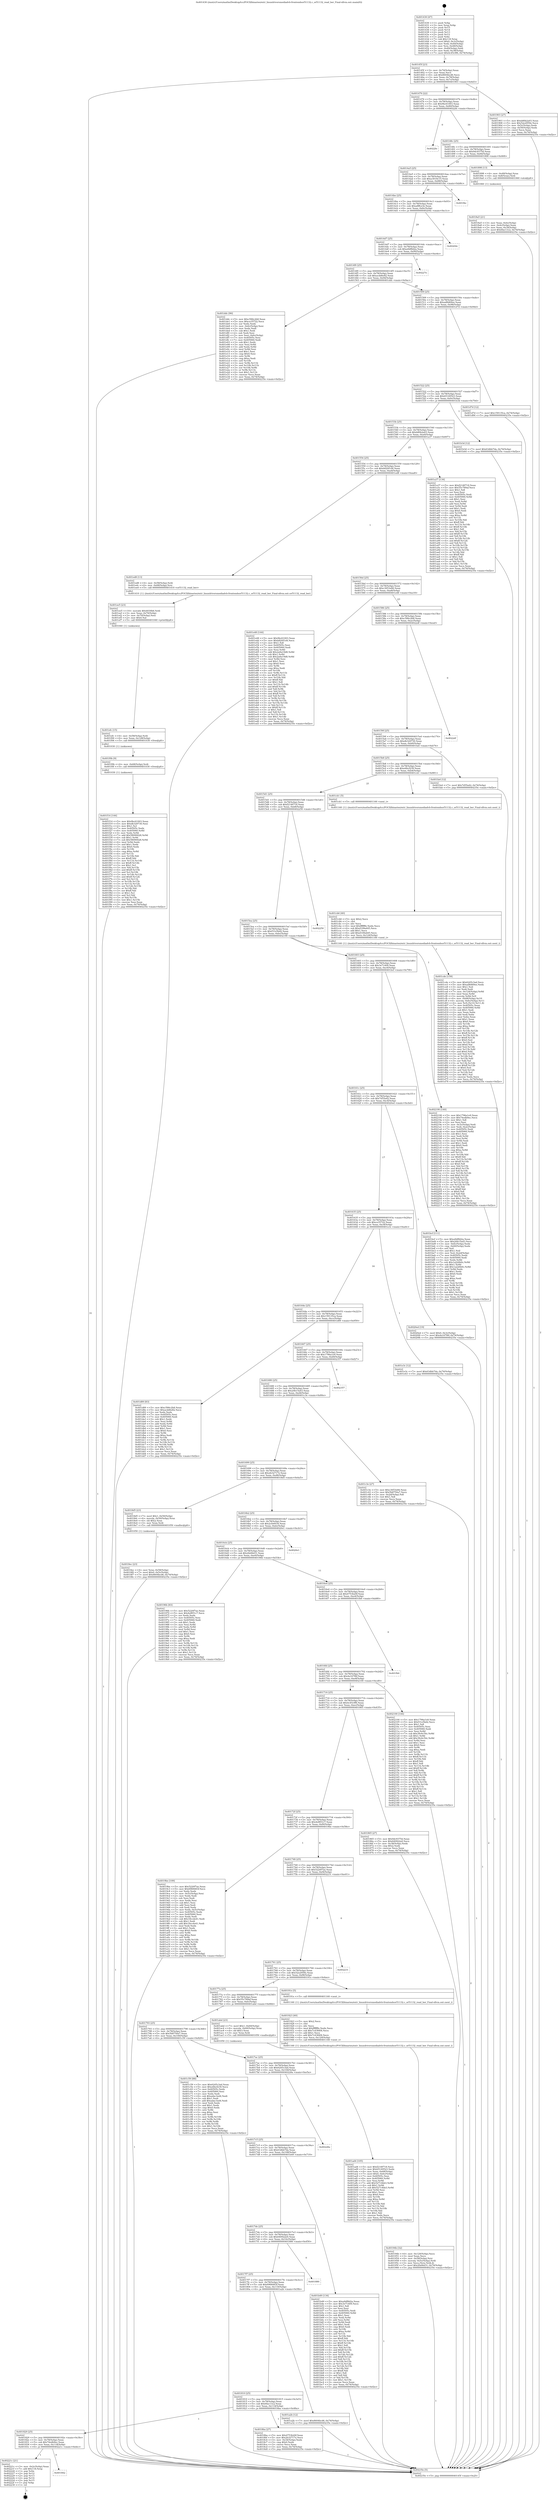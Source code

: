 digraph "0x401430" {
  label = "0x401430 (/mnt/c/Users/mathe/Desktop/tcc/POCII/binaries/extr_linuxdriversmediadvb-frontendsor51132.c_or51132_read_ber_Final-ollvm.out::main(0))"
  labelloc = "t"
  node[shape=record]

  Entry [label="",width=0.3,height=0.3,shape=circle,fillcolor=black,style=filled]
  "0x40145f" [label="{
     0x40145f [23]\l
     | [instrs]\l
     &nbsp;&nbsp;0x40145f \<+3\>: mov -0x74(%rbp),%eax\l
     &nbsp;&nbsp;0x401462 \<+2\>: mov %eax,%ecx\l
     &nbsp;&nbsp;0x401464 \<+6\>: sub $0x8604bcd6,%ecx\l
     &nbsp;&nbsp;0x40146a \<+3\>: mov %eax,-0x78(%rbp)\l
     &nbsp;&nbsp;0x40146d \<+3\>: mov %ecx,-0x7c(%rbp)\l
     &nbsp;&nbsp;0x401470 \<+6\>: je 0000000000401903 \<main+0x4d3\>\l
  }"]
  "0x401903" [label="{
     0x401903 [27]\l
     | [instrs]\l
     &nbsp;&nbsp;0x401903 \<+5\>: mov $0xb80b2a03,%eax\l
     &nbsp;&nbsp;0x401908 \<+5\>: mov $0x52e2959e,%ecx\l
     &nbsp;&nbsp;0x40190d \<+3\>: mov -0x5c(%rbp),%edx\l
     &nbsp;&nbsp;0x401910 \<+3\>: cmp -0x50(%rbp),%edx\l
     &nbsp;&nbsp;0x401913 \<+3\>: cmovl %ecx,%eax\l
     &nbsp;&nbsp;0x401916 \<+3\>: mov %eax,-0x74(%rbp)\l
     &nbsp;&nbsp;0x401919 \<+5\>: jmp 000000000040235e \<main+0xf2e\>\l
  }"]
  "0x401476" [label="{
     0x401476 [22]\l
     | [instrs]\l
     &nbsp;&nbsp;0x401476 \<+5\>: jmp 000000000040147b \<main+0x4b\>\l
     &nbsp;&nbsp;0x40147b \<+3\>: mov -0x78(%rbp),%eax\l
     &nbsp;&nbsp;0x40147e \<+5\>: sub $0x9bc61003,%eax\l
     &nbsp;&nbsp;0x401483 \<+3\>: mov %eax,-0x80(%rbp)\l
     &nbsp;&nbsp;0x401486 \<+6\>: je 00000000004022fe \<main+0xece\>\l
  }"]
  Exit [label="",width=0.3,height=0.3,shape=circle,fillcolor=black,style=filled,peripheries=2]
  "0x4022fe" [label="{
     0x4022fe\l
  }", style=dashed]
  "0x40148c" [label="{
     0x40148c [25]\l
     | [instrs]\l
     &nbsp;&nbsp;0x40148c \<+5\>: jmp 0000000000401491 \<main+0x61\>\l
     &nbsp;&nbsp;0x401491 \<+3\>: mov -0x78(%rbp),%eax\l
     &nbsp;&nbsp;0x401494 \<+5\>: sub $0x9dc9375d,%eax\l
     &nbsp;&nbsp;0x401499 \<+6\>: mov %eax,-0x84(%rbp)\l
     &nbsp;&nbsp;0x40149f \<+6\>: je 0000000000401898 \<main+0x468\>\l
  }"]
  "0x401842" [label="{
     0x401842\l
  }", style=dashed]
  "0x401898" [label="{
     0x401898 [13]\l
     | [instrs]\l
     &nbsp;&nbsp;0x401898 \<+4\>: mov -0x48(%rbp),%rax\l
     &nbsp;&nbsp;0x40189c \<+4\>: mov 0x8(%rax),%rdi\l
     &nbsp;&nbsp;0x4018a0 \<+5\>: call 0000000000401060 \<atoi@plt\>\l
     | [calls]\l
     &nbsp;&nbsp;0x401060 \{1\} (unknown)\l
  }"]
  "0x4014a5" [label="{
     0x4014a5 [25]\l
     | [instrs]\l
     &nbsp;&nbsp;0x4014a5 \<+5\>: jmp 00000000004014aa \<main+0x7a\>\l
     &nbsp;&nbsp;0x4014aa \<+3\>: mov -0x78(%rbp),%eax\l
     &nbsp;&nbsp;0x4014ad \<+5\>: sub $0xa3018c15,%eax\l
     &nbsp;&nbsp;0x4014b2 \<+6\>: mov %eax,-0x88(%rbp)\l
     &nbsp;&nbsp;0x4014b8 \<+6\>: je 0000000000401fbc \<main+0xb8c\>\l
  }"]
  "0x40221c" [label="{
     0x40221c [21]\l
     | [instrs]\l
     &nbsp;&nbsp;0x40221c \<+3\>: mov -0x2c(%rbp),%eax\l
     &nbsp;&nbsp;0x40221f \<+7\>: add $0x118,%rsp\l
     &nbsp;&nbsp;0x402226 \<+1\>: pop %rbx\l
     &nbsp;&nbsp;0x402227 \<+2\>: pop %r12\l
     &nbsp;&nbsp;0x402229 \<+2\>: pop %r13\l
     &nbsp;&nbsp;0x40222b \<+2\>: pop %r14\l
     &nbsp;&nbsp;0x40222d \<+2\>: pop %r15\l
     &nbsp;&nbsp;0x40222f \<+1\>: pop %rbp\l
     &nbsp;&nbsp;0x402230 \<+1\>: ret\l
  }"]
  "0x401fbc" [label="{
     0x401fbc\l
  }", style=dashed]
  "0x4014be" [label="{
     0x4014be [25]\l
     | [instrs]\l
     &nbsp;&nbsp;0x4014be \<+5\>: jmp 00000000004014c3 \<main+0x93\>\l
     &nbsp;&nbsp;0x4014c3 \<+3\>: mov -0x78(%rbp),%eax\l
     &nbsp;&nbsp;0x4014c6 \<+5\>: sub $0xa8ffce3e,%eax\l
     &nbsp;&nbsp;0x4014cb \<+6\>: mov %eax,-0x8c(%rbp)\l
     &nbsp;&nbsp;0x4014d1 \<+6\>: je 000000000040204c \<main+0xc1c\>\l
  }"]
  "0x401f14" [label="{
     0x401f14 [144]\l
     | [instrs]\l
     &nbsp;&nbsp;0x401f14 \<+5\>: mov $0x9bc61003,%eax\l
     &nbsp;&nbsp;0x401f19 \<+5\>: mov $0xdb329730,%esi\l
     &nbsp;&nbsp;0x401f1e \<+2\>: mov $0x1,%cl\l
     &nbsp;&nbsp;0x401f20 \<+7\>: mov 0x40505c,%edx\l
     &nbsp;&nbsp;0x401f27 \<+8\>: mov 0x405060,%r8d\l
     &nbsp;&nbsp;0x401f2f \<+3\>: mov %edx,%r9d\l
     &nbsp;&nbsp;0x401f32 \<+7\>: add $0x58090028,%r9d\l
     &nbsp;&nbsp;0x401f39 \<+4\>: sub $0x1,%r9d\l
     &nbsp;&nbsp;0x401f3d \<+7\>: sub $0x58090028,%r9d\l
     &nbsp;&nbsp;0x401f44 \<+4\>: imul %r9d,%edx\l
     &nbsp;&nbsp;0x401f48 \<+3\>: and $0x1,%edx\l
     &nbsp;&nbsp;0x401f4b \<+3\>: cmp $0x0,%edx\l
     &nbsp;&nbsp;0x401f4e \<+4\>: sete %r10b\l
     &nbsp;&nbsp;0x401f52 \<+4\>: cmp $0xa,%r8d\l
     &nbsp;&nbsp;0x401f56 \<+4\>: setl %r11b\l
     &nbsp;&nbsp;0x401f5a \<+3\>: mov %r10b,%bl\l
     &nbsp;&nbsp;0x401f5d \<+3\>: xor $0xff,%bl\l
     &nbsp;&nbsp;0x401f60 \<+3\>: mov %r11b,%r14b\l
     &nbsp;&nbsp;0x401f63 \<+4\>: xor $0xff,%r14b\l
     &nbsp;&nbsp;0x401f67 \<+3\>: xor $0x1,%cl\l
     &nbsp;&nbsp;0x401f6a \<+3\>: mov %bl,%r15b\l
     &nbsp;&nbsp;0x401f6d \<+4\>: and $0xff,%r15b\l
     &nbsp;&nbsp;0x401f71 \<+3\>: and %cl,%r10b\l
     &nbsp;&nbsp;0x401f74 \<+3\>: mov %r14b,%r12b\l
     &nbsp;&nbsp;0x401f77 \<+4\>: and $0xff,%r12b\l
     &nbsp;&nbsp;0x401f7b \<+3\>: and %cl,%r11b\l
     &nbsp;&nbsp;0x401f7e \<+3\>: or %r10b,%r15b\l
     &nbsp;&nbsp;0x401f81 \<+3\>: or %r11b,%r12b\l
     &nbsp;&nbsp;0x401f84 \<+3\>: xor %r12b,%r15b\l
     &nbsp;&nbsp;0x401f87 \<+3\>: or %r14b,%bl\l
     &nbsp;&nbsp;0x401f8a \<+3\>: xor $0xff,%bl\l
     &nbsp;&nbsp;0x401f8d \<+3\>: or $0x1,%cl\l
     &nbsp;&nbsp;0x401f90 \<+2\>: and %cl,%bl\l
     &nbsp;&nbsp;0x401f92 \<+3\>: or %bl,%r15b\l
     &nbsp;&nbsp;0x401f95 \<+4\>: test $0x1,%r15b\l
     &nbsp;&nbsp;0x401f99 \<+3\>: cmovne %esi,%eax\l
     &nbsp;&nbsp;0x401f9c \<+3\>: mov %eax,-0x74(%rbp)\l
     &nbsp;&nbsp;0x401f9f \<+5\>: jmp 000000000040235e \<main+0xf2e\>\l
  }"]
  "0x40204c" [label="{
     0x40204c\l
  }", style=dashed]
  "0x4014d7" [label="{
     0x4014d7 [25]\l
     | [instrs]\l
     &nbsp;&nbsp;0x4014d7 \<+5\>: jmp 00000000004014dc \<main+0xac\>\l
     &nbsp;&nbsp;0x4014dc \<+3\>: mov -0x78(%rbp),%eax\l
     &nbsp;&nbsp;0x4014df \<+5\>: sub $0xa9df8d2a,%eax\l
     &nbsp;&nbsp;0x4014e4 \<+6\>: mov %eax,-0x90(%rbp)\l
     &nbsp;&nbsp;0x4014ea \<+6\>: je 000000000040227e \<main+0xe4e\>\l
  }"]
  "0x401f0b" [label="{
     0x401f0b [9]\l
     | [instrs]\l
     &nbsp;&nbsp;0x401f0b \<+4\>: mov -0x68(%rbp),%rdi\l
     &nbsp;&nbsp;0x401f0f \<+5\>: call 0000000000401030 \<free@plt\>\l
     | [calls]\l
     &nbsp;&nbsp;0x401030 \{1\} (unknown)\l
  }"]
  "0x40227e" [label="{
     0x40227e\l
  }", style=dashed]
  "0x4014f0" [label="{
     0x4014f0 [25]\l
     | [instrs]\l
     &nbsp;&nbsp;0x4014f0 \<+5\>: jmp 00000000004014f5 \<main+0xc5\>\l
     &nbsp;&nbsp;0x4014f5 \<+3\>: mov -0x78(%rbp),%eax\l
     &nbsp;&nbsp;0x4014f8 \<+5\>: sub $0xacdd6e82,%eax\l
     &nbsp;&nbsp;0x4014fd \<+6\>: mov %eax,-0x94(%rbp)\l
     &nbsp;&nbsp;0x401503 \<+6\>: je 0000000000401ddc \<main+0x9ac\>\l
  }"]
  "0x401efc" [label="{
     0x401efc [15]\l
     | [instrs]\l
     &nbsp;&nbsp;0x401efc \<+4\>: mov -0x58(%rbp),%rdi\l
     &nbsp;&nbsp;0x401f00 \<+6\>: mov %eax,-0x128(%rbp)\l
     &nbsp;&nbsp;0x401f06 \<+5\>: call 0000000000401030 \<free@plt\>\l
     | [calls]\l
     &nbsp;&nbsp;0x401030 \{1\} (unknown)\l
  }"]
  "0x401ddc" [label="{
     0x401ddc [96]\l
     | [instrs]\l
     &nbsp;&nbsp;0x401ddc \<+5\>: mov $0xc586c2b8,%eax\l
     &nbsp;&nbsp;0x401de1 \<+5\>: mov $0xce35722,%ecx\l
     &nbsp;&nbsp;0x401de6 \<+2\>: xor %edx,%edx\l
     &nbsp;&nbsp;0x401de8 \<+3\>: mov -0x6c(%rbp),%esi\l
     &nbsp;&nbsp;0x401deb \<+2\>: mov %edx,%edi\l
     &nbsp;&nbsp;0x401ded \<+3\>: sub $0x1,%edi\l
     &nbsp;&nbsp;0x401df0 \<+2\>: sub %edi,%esi\l
     &nbsp;&nbsp;0x401df2 \<+3\>: mov %esi,-0x6c(%rbp)\l
     &nbsp;&nbsp;0x401df5 \<+7\>: mov 0x40505c,%esi\l
     &nbsp;&nbsp;0x401dfc \<+7\>: mov 0x405060,%edi\l
     &nbsp;&nbsp;0x401e03 \<+3\>: sub $0x1,%edx\l
     &nbsp;&nbsp;0x401e06 \<+3\>: mov %esi,%r8d\l
     &nbsp;&nbsp;0x401e09 \<+3\>: add %edx,%r8d\l
     &nbsp;&nbsp;0x401e0c \<+4\>: imul %r8d,%esi\l
     &nbsp;&nbsp;0x401e10 \<+3\>: and $0x1,%esi\l
     &nbsp;&nbsp;0x401e13 \<+3\>: cmp $0x0,%esi\l
     &nbsp;&nbsp;0x401e16 \<+4\>: sete %r9b\l
     &nbsp;&nbsp;0x401e1a \<+3\>: cmp $0xa,%edi\l
     &nbsp;&nbsp;0x401e1d \<+4\>: setl %r10b\l
     &nbsp;&nbsp;0x401e21 \<+3\>: mov %r9b,%r11b\l
     &nbsp;&nbsp;0x401e24 \<+3\>: and %r10b,%r11b\l
     &nbsp;&nbsp;0x401e27 \<+3\>: xor %r10b,%r9b\l
     &nbsp;&nbsp;0x401e2a \<+3\>: or %r9b,%r11b\l
     &nbsp;&nbsp;0x401e2d \<+4\>: test $0x1,%r11b\l
     &nbsp;&nbsp;0x401e31 \<+3\>: cmovne %ecx,%eax\l
     &nbsp;&nbsp;0x401e34 \<+3\>: mov %eax,-0x74(%rbp)\l
     &nbsp;&nbsp;0x401e37 \<+5\>: jmp 000000000040235e \<main+0xf2e\>\l
  }"]
  "0x401509" [label="{
     0x401509 [25]\l
     | [instrs]\l
     &nbsp;&nbsp;0x401509 \<+5\>: jmp 000000000040150e \<main+0xde\>\l
     &nbsp;&nbsp;0x40150e \<+3\>: mov -0x78(%rbp),%eax\l
     &nbsp;&nbsp;0x401511 \<+5\>: sub $0xad8d69ee,%eax\l
     &nbsp;&nbsp;0x401516 \<+6\>: mov %eax,-0x98(%rbp)\l
     &nbsp;&nbsp;0x40151c \<+6\>: je 0000000000401d7d \<main+0x94d\>\l
  }"]
  "0x401ee5" [label="{
     0x401ee5 [23]\l
     | [instrs]\l
     &nbsp;&nbsp;0x401ee5 \<+10\>: movabs $0x4030b6,%rdi\l
     &nbsp;&nbsp;0x401eef \<+3\>: mov %eax,-0x70(%rbp)\l
     &nbsp;&nbsp;0x401ef2 \<+3\>: mov -0x70(%rbp),%esi\l
     &nbsp;&nbsp;0x401ef5 \<+2\>: mov $0x0,%al\l
     &nbsp;&nbsp;0x401ef7 \<+5\>: call 0000000000401040 \<printf@plt\>\l
     | [calls]\l
     &nbsp;&nbsp;0x401040 \{1\} (unknown)\l
  }"]
  "0x401d7d" [label="{
     0x401d7d [12]\l
     | [instrs]\l
     &nbsp;&nbsp;0x401d7d \<+7\>: movl $0x159135ca,-0x74(%rbp)\l
     &nbsp;&nbsp;0x401d84 \<+5\>: jmp 000000000040235e \<main+0xf2e\>\l
  }"]
  "0x401522" [label="{
     0x401522 [25]\l
     | [instrs]\l
     &nbsp;&nbsp;0x401522 \<+5\>: jmp 0000000000401527 \<main+0xf7\>\l
     &nbsp;&nbsp;0x401527 \<+3\>: mov -0x78(%rbp),%eax\l
     &nbsp;&nbsp;0x40152a \<+5\>: sub $0xb5149523,%eax\l
     &nbsp;&nbsp;0x40152f \<+6\>: mov %eax,-0x9c(%rbp)\l
     &nbsp;&nbsp;0x401535 \<+6\>: je 0000000000401b3d \<main+0x70d\>\l
  }"]
  "0x401cde" [label="{
     0x401cde [159]\l
     | [instrs]\l
     &nbsp;&nbsp;0x401cde \<+5\>: mov $0x6245c3ad,%ecx\l
     &nbsp;&nbsp;0x401ce3 \<+5\>: mov $0xad8d69ee,%edx\l
     &nbsp;&nbsp;0x401ce8 \<+3\>: mov $0x1,%sil\l
     &nbsp;&nbsp;0x401ceb \<+2\>: xor %edi,%edi\l
     &nbsp;&nbsp;0x401ced \<+7\>: mov -0x124(%rbp),%r8d\l
     &nbsp;&nbsp;0x401cf4 \<+4\>: imul %eax,%r8d\l
     &nbsp;&nbsp;0x401cf8 \<+3\>: movslq %r8d,%r9\l
     &nbsp;&nbsp;0x401cfb \<+4\>: mov -0x68(%rbp),%r10\l
     &nbsp;&nbsp;0x401cff \<+4\>: movslq -0x6c(%rbp),%r11\l
     &nbsp;&nbsp;0x401d03 \<+4\>: mov %r9,(%r10,%r11,8)\l
     &nbsp;&nbsp;0x401d07 \<+7\>: mov 0x40505c,%eax\l
     &nbsp;&nbsp;0x401d0e \<+8\>: mov 0x405060,%r8d\l
     &nbsp;&nbsp;0x401d16 \<+3\>: sub $0x1,%edi\l
     &nbsp;&nbsp;0x401d19 \<+2\>: mov %eax,%ebx\l
     &nbsp;&nbsp;0x401d1b \<+2\>: add %edi,%ebx\l
     &nbsp;&nbsp;0x401d1d \<+3\>: imul %ebx,%eax\l
     &nbsp;&nbsp;0x401d20 \<+3\>: and $0x1,%eax\l
     &nbsp;&nbsp;0x401d23 \<+3\>: cmp $0x0,%eax\l
     &nbsp;&nbsp;0x401d26 \<+4\>: sete %r14b\l
     &nbsp;&nbsp;0x401d2a \<+4\>: cmp $0xa,%r8d\l
     &nbsp;&nbsp;0x401d2e \<+4\>: setl %r15b\l
     &nbsp;&nbsp;0x401d32 \<+3\>: mov %r14b,%r12b\l
     &nbsp;&nbsp;0x401d35 \<+4\>: xor $0xff,%r12b\l
     &nbsp;&nbsp;0x401d39 \<+3\>: mov %r15b,%r13b\l
     &nbsp;&nbsp;0x401d3c \<+4\>: xor $0xff,%r13b\l
     &nbsp;&nbsp;0x401d40 \<+4\>: xor $0x0,%sil\l
     &nbsp;&nbsp;0x401d44 \<+3\>: mov %r12b,%al\l
     &nbsp;&nbsp;0x401d47 \<+2\>: and $0x0,%al\l
     &nbsp;&nbsp;0x401d49 \<+3\>: and %sil,%r14b\l
     &nbsp;&nbsp;0x401d4c \<+3\>: mov %r13b,%dil\l
     &nbsp;&nbsp;0x401d4f \<+4\>: and $0x0,%dil\l
     &nbsp;&nbsp;0x401d53 \<+3\>: and %sil,%r15b\l
     &nbsp;&nbsp;0x401d56 \<+3\>: or %r14b,%al\l
     &nbsp;&nbsp;0x401d59 \<+3\>: or %r15b,%dil\l
     &nbsp;&nbsp;0x401d5c \<+3\>: xor %dil,%al\l
     &nbsp;&nbsp;0x401d5f \<+3\>: or %r13b,%r12b\l
     &nbsp;&nbsp;0x401d62 \<+4\>: xor $0xff,%r12b\l
     &nbsp;&nbsp;0x401d66 \<+4\>: or $0x0,%sil\l
     &nbsp;&nbsp;0x401d6a \<+3\>: and %sil,%r12b\l
     &nbsp;&nbsp;0x401d6d \<+3\>: or %r12b,%al\l
     &nbsp;&nbsp;0x401d70 \<+2\>: test $0x1,%al\l
     &nbsp;&nbsp;0x401d72 \<+3\>: cmovne %edx,%ecx\l
     &nbsp;&nbsp;0x401d75 \<+3\>: mov %ecx,-0x74(%rbp)\l
     &nbsp;&nbsp;0x401d78 \<+5\>: jmp 000000000040235e \<main+0xf2e\>\l
  }"]
  "0x401b3d" [label="{
     0x401b3d [12]\l
     | [instrs]\l
     &nbsp;&nbsp;0x401b3d \<+7\>: movl $0x63dbb7da,-0x74(%rbp)\l
     &nbsp;&nbsp;0x401b44 \<+5\>: jmp 000000000040235e \<main+0xf2e\>\l
  }"]
  "0x40153b" [label="{
     0x40153b [25]\l
     | [instrs]\l
     &nbsp;&nbsp;0x40153b \<+5\>: jmp 0000000000401540 \<main+0x110\>\l
     &nbsp;&nbsp;0x401540 \<+3\>: mov -0x78(%rbp),%eax\l
     &nbsp;&nbsp;0x401543 \<+5\>: sub $0xb80b2a03,%eax\l
     &nbsp;&nbsp;0x401548 \<+6\>: mov %eax,-0xa0(%rbp)\l
     &nbsp;&nbsp;0x40154e \<+6\>: je 0000000000401a37 \<main+0x607\>\l
  }"]
  "0x401cb6" [label="{
     0x401cb6 [40]\l
     | [instrs]\l
     &nbsp;&nbsp;0x401cb6 \<+5\>: mov $0x2,%ecx\l
     &nbsp;&nbsp;0x401cbb \<+1\>: cltd\l
     &nbsp;&nbsp;0x401cbc \<+2\>: idiv %ecx\l
     &nbsp;&nbsp;0x401cbe \<+6\>: imul $0xfffffffe,%edx,%ecx\l
     &nbsp;&nbsp;0x401cc4 \<+6\>: sub $0xd109a445,%ecx\l
     &nbsp;&nbsp;0x401cca \<+3\>: add $0x1,%ecx\l
     &nbsp;&nbsp;0x401ccd \<+6\>: add $0xd109a445,%ecx\l
     &nbsp;&nbsp;0x401cd3 \<+6\>: mov %ecx,-0x124(%rbp)\l
     &nbsp;&nbsp;0x401cd9 \<+5\>: call 0000000000401160 \<next_i\>\l
     | [calls]\l
     &nbsp;&nbsp;0x401160 \{1\} (/mnt/c/Users/mathe/Desktop/tcc/POCII/binaries/extr_linuxdriversmediadvb-frontendsor51132.c_or51132_read_ber_Final-ollvm.out::next_i)\l
  }"]
  "0x401a37" [label="{
     0x401a37 [134]\l
     | [instrs]\l
     &nbsp;&nbsp;0x401a37 \<+5\>: mov $0xf2148718,%eax\l
     &nbsp;&nbsp;0x401a3c \<+5\>: mov $0x55c789af,%ecx\l
     &nbsp;&nbsp;0x401a41 \<+2\>: mov $0x1,%dl\l
     &nbsp;&nbsp;0x401a43 \<+2\>: xor %esi,%esi\l
     &nbsp;&nbsp;0x401a45 \<+7\>: mov 0x40505c,%edi\l
     &nbsp;&nbsp;0x401a4c \<+8\>: mov 0x405060,%r8d\l
     &nbsp;&nbsp;0x401a54 \<+3\>: sub $0x1,%esi\l
     &nbsp;&nbsp;0x401a57 \<+3\>: mov %edi,%r9d\l
     &nbsp;&nbsp;0x401a5a \<+3\>: add %esi,%r9d\l
     &nbsp;&nbsp;0x401a5d \<+4\>: imul %r9d,%edi\l
     &nbsp;&nbsp;0x401a61 \<+3\>: and $0x1,%edi\l
     &nbsp;&nbsp;0x401a64 \<+3\>: cmp $0x0,%edi\l
     &nbsp;&nbsp;0x401a67 \<+4\>: sete %r10b\l
     &nbsp;&nbsp;0x401a6b \<+4\>: cmp $0xa,%r8d\l
     &nbsp;&nbsp;0x401a6f \<+4\>: setl %r11b\l
     &nbsp;&nbsp;0x401a73 \<+3\>: mov %r10b,%bl\l
     &nbsp;&nbsp;0x401a76 \<+3\>: xor $0xff,%bl\l
     &nbsp;&nbsp;0x401a79 \<+3\>: mov %r11b,%r14b\l
     &nbsp;&nbsp;0x401a7c \<+4\>: xor $0xff,%r14b\l
     &nbsp;&nbsp;0x401a80 \<+3\>: xor $0x1,%dl\l
     &nbsp;&nbsp;0x401a83 \<+3\>: mov %bl,%r15b\l
     &nbsp;&nbsp;0x401a86 \<+4\>: and $0xff,%r15b\l
     &nbsp;&nbsp;0x401a8a \<+3\>: and %dl,%r10b\l
     &nbsp;&nbsp;0x401a8d \<+3\>: mov %r14b,%r12b\l
     &nbsp;&nbsp;0x401a90 \<+4\>: and $0xff,%r12b\l
     &nbsp;&nbsp;0x401a94 \<+3\>: and %dl,%r11b\l
     &nbsp;&nbsp;0x401a97 \<+3\>: or %r10b,%r15b\l
     &nbsp;&nbsp;0x401a9a \<+3\>: or %r11b,%r12b\l
     &nbsp;&nbsp;0x401a9d \<+3\>: xor %r12b,%r15b\l
     &nbsp;&nbsp;0x401aa0 \<+3\>: or %r14b,%bl\l
     &nbsp;&nbsp;0x401aa3 \<+3\>: xor $0xff,%bl\l
     &nbsp;&nbsp;0x401aa6 \<+3\>: or $0x1,%dl\l
     &nbsp;&nbsp;0x401aa9 \<+2\>: and %dl,%bl\l
     &nbsp;&nbsp;0x401aab \<+3\>: or %bl,%r15b\l
     &nbsp;&nbsp;0x401aae \<+4\>: test $0x1,%r15b\l
     &nbsp;&nbsp;0x401ab2 \<+3\>: cmovne %ecx,%eax\l
     &nbsp;&nbsp;0x401ab5 \<+3\>: mov %eax,-0x74(%rbp)\l
     &nbsp;&nbsp;0x401ab8 \<+5\>: jmp 000000000040235e \<main+0xf2e\>\l
  }"]
  "0x401554" [label="{
     0x401554 [25]\l
     | [instrs]\l
     &nbsp;&nbsp;0x401554 \<+5\>: jmp 0000000000401559 \<main+0x129\>\l
     &nbsp;&nbsp;0x401559 \<+3\>: mov -0x78(%rbp),%eax\l
     &nbsp;&nbsp;0x40155c \<+5\>: sub $0xb820f1d4,%eax\l
     &nbsp;&nbsp;0x401561 \<+6\>: mov %eax,-0xa4(%rbp)\l
     &nbsp;&nbsp;0x401567 \<+6\>: je 0000000000401ed8 \<main+0xaa8\>\l
  }"]
  "0x401ad4" [label="{
     0x401ad4 [105]\l
     | [instrs]\l
     &nbsp;&nbsp;0x401ad4 \<+5\>: mov $0xf2148718,%ecx\l
     &nbsp;&nbsp;0x401ad9 \<+5\>: mov $0xb5149523,%edx\l
     &nbsp;&nbsp;0x401ade \<+4\>: mov %rax,-0x68(%rbp)\l
     &nbsp;&nbsp;0x401ae2 \<+7\>: movl $0x0,-0x6c(%rbp)\l
     &nbsp;&nbsp;0x401ae9 \<+7\>: mov 0x40505c,%esi\l
     &nbsp;&nbsp;0x401af0 \<+8\>: mov 0x405060,%r8d\l
     &nbsp;&nbsp;0x401af8 \<+3\>: mov %esi,%r9d\l
     &nbsp;&nbsp;0x401afb \<+7\>: add $0x52714bb3,%r9d\l
     &nbsp;&nbsp;0x401b02 \<+4\>: sub $0x1,%r9d\l
     &nbsp;&nbsp;0x401b06 \<+7\>: sub $0x52714bb3,%r9d\l
     &nbsp;&nbsp;0x401b0d \<+4\>: imul %r9d,%esi\l
     &nbsp;&nbsp;0x401b11 \<+3\>: and $0x1,%esi\l
     &nbsp;&nbsp;0x401b14 \<+3\>: cmp $0x0,%esi\l
     &nbsp;&nbsp;0x401b17 \<+4\>: sete %r10b\l
     &nbsp;&nbsp;0x401b1b \<+4\>: cmp $0xa,%r8d\l
     &nbsp;&nbsp;0x401b1f \<+4\>: setl %r11b\l
     &nbsp;&nbsp;0x401b23 \<+3\>: mov %r10b,%bl\l
     &nbsp;&nbsp;0x401b26 \<+3\>: and %r11b,%bl\l
     &nbsp;&nbsp;0x401b29 \<+3\>: xor %r11b,%r10b\l
     &nbsp;&nbsp;0x401b2c \<+3\>: or %r10b,%bl\l
     &nbsp;&nbsp;0x401b2f \<+3\>: test $0x1,%bl\l
     &nbsp;&nbsp;0x401b32 \<+3\>: cmovne %edx,%ecx\l
     &nbsp;&nbsp;0x401b35 \<+3\>: mov %ecx,-0x74(%rbp)\l
     &nbsp;&nbsp;0x401b38 \<+5\>: jmp 000000000040235e \<main+0xf2e\>\l
  }"]
  "0x401ed8" [label="{
     0x401ed8 [13]\l
     | [instrs]\l
     &nbsp;&nbsp;0x401ed8 \<+4\>: mov -0x58(%rbp),%rdi\l
     &nbsp;&nbsp;0x401edc \<+4\>: mov -0x68(%rbp),%rsi\l
     &nbsp;&nbsp;0x401ee0 \<+5\>: call 0000000000401410 \<or51132_read_ber\>\l
     | [calls]\l
     &nbsp;&nbsp;0x401410 \{1\} (/mnt/c/Users/mathe/Desktop/tcc/POCII/binaries/extr_linuxdriversmediadvb-frontendsor51132.c_or51132_read_ber_Final-ollvm.out::or51132_read_ber)\l
  }"]
  "0x40156d" [label="{
     0x40156d [25]\l
     | [instrs]\l
     &nbsp;&nbsp;0x40156d \<+5\>: jmp 0000000000401572 \<main+0x142\>\l
     &nbsp;&nbsp;0x401572 \<+3\>: mov -0x78(%rbp),%eax\l
     &nbsp;&nbsp;0x401575 \<+5\>: sub $0xc3653e66,%eax\l
     &nbsp;&nbsp;0x40157a \<+6\>: mov %eax,-0xa8(%rbp)\l
     &nbsp;&nbsp;0x401580 \<+6\>: je 0000000000401e48 \<main+0xa18\>\l
  }"]
  "0x40194b" [label="{
     0x40194b [32]\l
     | [instrs]\l
     &nbsp;&nbsp;0x40194b \<+6\>: mov -0x120(%rbp),%ecx\l
     &nbsp;&nbsp;0x401951 \<+3\>: imul %eax,%ecx\l
     &nbsp;&nbsp;0x401954 \<+4\>: mov -0x58(%rbp),%rsi\l
     &nbsp;&nbsp;0x401958 \<+4\>: movslq -0x5c(%rbp),%rdi\l
     &nbsp;&nbsp;0x40195c \<+3\>: mov %ecx,(%rsi,%rdi,4)\l
     &nbsp;&nbsp;0x40195f \<+7\>: movl $0x2fa06d31,-0x74(%rbp)\l
     &nbsp;&nbsp;0x401966 \<+5\>: jmp 000000000040235e \<main+0xf2e\>\l
  }"]
  "0x401e48" [label="{
     0x401e48 [144]\l
     | [instrs]\l
     &nbsp;&nbsp;0x401e48 \<+5\>: mov $0x9bc61003,%eax\l
     &nbsp;&nbsp;0x401e4d \<+5\>: mov $0xb820f1d4,%ecx\l
     &nbsp;&nbsp;0x401e52 \<+2\>: mov $0x1,%dl\l
     &nbsp;&nbsp;0x401e54 \<+7\>: mov 0x40505c,%esi\l
     &nbsp;&nbsp;0x401e5b \<+7\>: mov 0x405060,%edi\l
     &nbsp;&nbsp;0x401e62 \<+3\>: mov %esi,%r8d\l
     &nbsp;&nbsp;0x401e65 \<+7\>: add $0x2a9a19d8,%r8d\l
     &nbsp;&nbsp;0x401e6c \<+4\>: sub $0x1,%r8d\l
     &nbsp;&nbsp;0x401e70 \<+7\>: sub $0x2a9a19d8,%r8d\l
     &nbsp;&nbsp;0x401e77 \<+4\>: imul %r8d,%esi\l
     &nbsp;&nbsp;0x401e7b \<+3\>: and $0x1,%esi\l
     &nbsp;&nbsp;0x401e7e \<+3\>: cmp $0x0,%esi\l
     &nbsp;&nbsp;0x401e81 \<+4\>: sete %r9b\l
     &nbsp;&nbsp;0x401e85 \<+3\>: cmp $0xa,%edi\l
     &nbsp;&nbsp;0x401e88 \<+4\>: setl %r10b\l
     &nbsp;&nbsp;0x401e8c \<+3\>: mov %r9b,%r11b\l
     &nbsp;&nbsp;0x401e8f \<+4\>: xor $0xff,%r11b\l
     &nbsp;&nbsp;0x401e93 \<+3\>: mov %r10b,%bl\l
     &nbsp;&nbsp;0x401e96 \<+3\>: xor $0xff,%bl\l
     &nbsp;&nbsp;0x401e99 \<+3\>: xor $0x1,%dl\l
     &nbsp;&nbsp;0x401e9c \<+3\>: mov %r11b,%r14b\l
     &nbsp;&nbsp;0x401e9f \<+4\>: and $0xff,%r14b\l
     &nbsp;&nbsp;0x401ea3 \<+3\>: and %dl,%r9b\l
     &nbsp;&nbsp;0x401ea6 \<+3\>: mov %bl,%r15b\l
     &nbsp;&nbsp;0x401ea9 \<+4\>: and $0xff,%r15b\l
     &nbsp;&nbsp;0x401ead \<+3\>: and %dl,%r10b\l
     &nbsp;&nbsp;0x401eb0 \<+3\>: or %r9b,%r14b\l
     &nbsp;&nbsp;0x401eb3 \<+3\>: or %r10b,%r15b\l
     &nbsp;&nbsp;0x401eb6 \<+3\>: xor %r15b,%r14b\l
     &nbsp;&nbsp;0x401eb9 \<+3\>: or %bl,%r11b\l
     &nbsp;&nbsp;0x401ebc \<+4\>: xor $0xff,%r11b\l
     &nbsp;&nbsp;0x401ec0 \<+3\>: or $0x1,%dl\l
     &nbsp;&nbsp;0x401ec3 \<+3\>: and %dl,%r11b\l
     &nbsp;&nbsp;0x401ec6 \<+3\>: or %r11b,%r14b\l
     &nbsp;&nbsp;0x401ec9 \<+4\>: test $0x1,%r14b\l
     &nbsp;&nbsp;0x401ecd \<+3\>: cmovne %ecx,%eax\l
     &nbsp;&nbsp;0x401ed0 \<+3\>: mov %eax,-0x74(%rbp)\l
     &nbsp;&nbsp;0x401ed3 \<+5\>: jmp 000000000040235e \<main+0xf2e\>\l
  }"]
  "0x401586" [label="{
     0x401586 [25]\l
     | [instrs]\l
     &nbsp;&nbsp;0x401586 \<+5\>: jmp 000000000040158b \<main+0x15b\>\l
     &nbsp;&nbsp;0x40158b \<+3\>: mov -0x78(%rbp),%eax\l
     &nbsp;&nbsp;0x40158e \<+5\>: sub $0xc586c2b8,%eax\l
     &nbsp;&nbsp;0x401593 \<+6\>: mov %eax,-0xac(%rbp)\l
     &nbsp;&nbsp;0x401599 \<+6\>: je 00000000004022df \<main+0xeaf\>\l
  }"]
  "0x401923" [label="{
     0x401923 [40]\l
     | [instrs]\l
     &nbsp;&nbsp;0x401923 \<+5\>: mov $0x2,%ecx\l
     &nbsp;&nbsp;0x401928 \<+1\>: cltd\l
     &nbsp;&nbsp;0x401929 \<+2\>: idiv %ecx\l
     &nbsp;&nbsp;0x40192b \<+6\>: imul $0xfffffffe,%edx,%ecx\l
     &nbsp;&nbsp;0x401931 \<+6\>: sub $0x7c4384f4,%ecx\l
     &nbsp;&nbsp;0x401937 \<+3\>: add $0x1,%ecx\l
     &nbsp;&nbsp;0x40193a \<+6\>: add $0x7c4384f4,%ecx\l
     &nbsp;&nbsp;0x401940 \<+6\>: mov %ecx,-0x120(%rbp)\l
     &nbsp;&nbsp;0x401946 \<+5\>: call 0000000000401160 \<next_i\>\l
     | [calls]\l
     &nbsp;&nbsp;0x401160 \{1\} (/mnt/c/Users/mathe/Desktop/tcc/POCII/binaries/extr_linuxdriversmediadvb-frontendsor51132.c_or51132_read_ber_Final-ollvm.out::next_i)\l
  }"]
  "0x4022df" [label="{
     0x4022df\l
  }", style=dashed]
  "0x40159f" [label="{
     0x40159f [25]\l
     | [instrs]\l
     &nbsp;&nbsp;0x40159f \<+5\>: jmp 00000000004015a4 \<main+0x174\>\l
     &nbsp;&nbsp;0x4015a4 \<+3\>: mov -0x78(%rbp),%eax\l
     &nbsp;&nbsp;0x4015a7 \<+5\>: sub $0xdb329730,%eax\l
     &nbsp;&nbsp;0x4015ac \<+6\>: mov %eax,-0xb0(%rbp)\l
     &nbsp;&nbsp;0x4015b2 \<+6\>: je 0000000000401fa4 \<main+0xb74\>\l
  }"]
  "0x4018ec" [label="{
     0x4018ec [23]\l
     | [instrs]\l
     &nbsp;&nbsp;0x4018ec \<+4\>: mov %rax,-0x58(%rbp)\l
     &nbsp;&nbsp;0x4018f0 \<+7\>: movl $0x0,-0x5c(%rbp)\l
     &nbsp;&nbsp;0x4018f7 \<+7\>: movl $0x8604bcd6,-0x74(%rbp)\l
     &nbsp;&nbsp;0x4018fe \<+5\>: jmp 000000000040235e \<main+0xf2e\>\l
  }"]
  "0x401fa4" [label="{
     0x401fa4 [12]\l
     | [instrs]\l
     &nbsp;&nbsp;0x401fa4 \<+7\>: movl $0x7d55a42,-0x74(%rbp)\l
     &nbsp;&nbsp;0x401fab \<+5\>: jmp 000000000040235e \<main+0xf2e\>\l
  }"]
  "0x4015b8" [label="{
     0x4015b8 [25]\l
     | [instrs]\l
     &nbsp;&nbsp;0x4015b8 \<+5\>: jmp 00000000004015bd \<main+0x18d\>\l
     &nbsp;&nbsp;0x4015bd \<+3\>: mov -0x78(%rbp),%eax\l
     &nbsp;&nbsp;0x4015c0 \<+5\>: sub $0xe6bcf239,%eax\l
     &nbsp;&nbsp;0x4015c5 \<+6\>: mov %eax,-0xb4(%rbp)\l
     &nbsp;&nbsp;0x4015cb \<+6\>: je 0000000000401cb1 \<main+0x881\>\l
  }"]
  "0x401829" [label="{
     0x401829 [25]\l
     | [instrs]\l
     &nbsp;&nbsp;0x401829 \<+5\>: jmp 000000000040182e \<main+0x3fe\>\l
     &nbsp;&nbsp;0x40182e \<+3\>: mov -0x78(%rbp),%eax\l
     &nbsp;&nbsp;0x401831 \<+5\>: sub $0x74edb9ec,%eax\l
     &nbsp;&nbsp;0x401836 \<+6\>: mov %eax,-0x118(%rbp)\l
     &nbsp;&nbsp;0x40183c \<+6\>: je 000000000040221c \<main+0xdec\>\l
  }"]
  "0x401cb1" [label="{
     0x401cb1 [5]\l
     | [instrs]\l
     &nbsp;&nbsp;0x401cb1 \<+5\>: call 0000000000401160 \<next_i\>\l
     | [calls]\l
     &nbsp;&nbsp;0x401160 \{1\} (/mnt/c/Users/mathe/Desktop/tcc/POCII/binaries/extr_linuxdriversmediadvb-frontendsor51132.c_or51132_read_ber_Final-ollvm.out::next_i)\l
  }"]
  "0x4015d1" [label="{
     0x4015d1 [25]\l
     | [instrs]\l
     &nbsp;&nbsp;0x4015d1 \<+5\>: jmp 00000000004015d6 \<main+0x1a6\>\l
     &nbsp;&nbsp;0x4015d6 \<+3\>: mov -0x78(%rbp),%eax\l
     &nbsp;&nbsp;0x4015d9 \<+5\>: sub $0xf2148718,%eax\l
     &nbsp;&nbsp;0x4015de \<+6\>: mov %eax,-0xb8(%rbp)\l
     &nbsp;&nbsp;0x4015e4 \<+6\>: je 0000000000402250 \<main+0xe20\>\l
  }"]
  "0x4018ba" [label="{
     0x4018ba [27]\l
     | [instrs]\l
     &nbsp;&nbsp;0x4018ba \<+5\>: mov $0x4753b20f,%eax\l
     &nbsp;&nbsp;0x4018bf \<+5\>: mov $0x2b32717e,%ecx\l
     &nbsp;&nbsp;0x4018c4 \<+3\>: mov -0x34(%rbp),%edx\l
     &nbsp;&nbsp;0x4018c7 \<+3\>: cmp $0x0,%edx\l
     &nbsp;&nbsp;0x4018ca \<+3\>: cmove %ecx,%eax\l
     &nbsp;&nbsp;0x4018cd \<+3\>: mov %eax,-0x74(%rbp)\l
     &nbsp;&nbsp;0x4018d0 \<+5\>: jmp 000000000040235e \<main+0xf2e\>\l
  }"]
  "0x402250" [label="{
     0x402250\l
  }", style=dashed]
  "0x4015ea" [label="{
     0x4015ea [25]\l
     | [instrs]\l
     &nbsp;&nbsp;0x4015ea \<+5\>: jmp 00000000004015ef \<main+0x1bf\>\l
     &nbsp;&nbsp;0x4015ef \<+3\>: mov -0x78(%rbp),%eax\l
     &nbsp;&nbsp;0x4015f2 \<+5\>: sub $0xf31e5bd2,%eax\l
     &nbsp;&nbsp;0x4015f7 \<+6\>: mov %eax,-0xbc(%rbp)\l
     &nbsp;&nbsp;0x4015fd \<+6\>: je 0000000000402190 \<main+0xd60\>\l
  }"]
  "0x401810" [label="{
     0x401810 [25]\l
     | [instrs]\l
     &nbsp;&nbsp;0x401810 \<+5\>: jmp 0000000000401815 \<main+0x3e5\>\l
     &nbsp;&nbsp;0x401815 \<+3\>: mov -0x78(%rbp),%eax\l
     &nbsp;&nbsp;0x401818 \<+5\>: sub $0x6fac13c2,%eax\l
     &nbsp;&nbsp;0x40181d \<+6\>: mov %eax,-0x114(%rbp)\l
     &nbsp;&nbsp;0x401823 \<+6\>: je 00000000004018ba \<main+0x48a\>\l
  }"]
  "0x402190" [label="{
     0x402190 [140]\l
     | [instrs]\l
     &nbsp;&nbsp;0x402190 \<+5\>: mov $0x1796a1e9,%eax\l
     &nbsp;&nbsp;0x402195 \<+5\>: mov $0x74edb9ec,%ecx\l
     &nbsp;&nbsp;0x40219a \<+2\>: mov $0x1,%dl\l
     &nbsp;&nbsp;0x40219c \<+2\>: xor %esi,%esi\l
     &nbsp;&nbsp;0x40219e \<+3\>: mov -0x3c(%rbp),%edi\l
     &nbsp;&nbsp;0x4021a1 \<+3\>: mov %edi,-0x2c(%rbp)\l
     &nbsp;&nbsp;0x4021a4 \<+7\>: mov 0x40505c,%edi\l
     &nbsp;&nbsp;0x4021ab \<+8\>: mov 0x405060,%r8d\l
     &nbsp;&nbsp;0x4021b3 \<+3\>: sub $0x1,%esi\l
     &nbsp;&nbsp;0x4021b6 \<+3\>: mov %edi,%r9d\l
     &nbsp;&nbsp;0x4021b9 \<+3\>: add %esi,%r9d\l
     &nbsp;&nbsp;0x4021bc \<+4\>: imul %r9d,%edi\l
     &nbsp;&nbsp;0x4021c0 \<+3\>: and $0x1,%edi\l
     &nbsp;&nbsp;0x4021c3 \<+3\>: cmp $0x0,%edi\l
     &nbsp;&nbsp;0x4021c6 \<+4\>: sete %r10b\l
     &nbsp;&nbsp;0x4021ca \<+4\>: cmp $0xa,%r8d\l
     &nbsp;&nbsp;0x4021ce \<+4\>: setl %r11b\l
     &nbsp;&nbsp;0x4021d2 \<+3\>: mov %r10b,%bl\l
     &nbsp;&nbsp;0x4021d5 \<+3\>: xor $0xff,%bl\l
     &nbsp;&nbsp;0x4021d8 \<+3\>: mov %r11b,%r14b\l
     &nbsp;&nbsp;0x4021db \<+4\>: xor $0xff,%r14b\l
     &nbsp;&nbsp;0x4021df \<+3\>: xor $0x0,%dl\l
     &nbsp;&nbsp;0x4021e2 \<+3\>: mov %bl,%r15b\l
     &nbsp;&nbsp;0x4021e5 \<+4\>: and $0x0,%r15b\l
     &nbsp;&nbsp;0x4021e9 \<+3\>: and %dl,%r10b\l
     &nbsp;&nbsp;0x4021ec \<+3\>: mov %r14b,%r12b\l
     &nbsp;&nbsp;0x4021ef \<+4\>: and $0x0,%r12b\l
     &nbsp;&nbsp;0x4021f3 \<+3\>: and %dl,%r11b\l
     &nbsp;&nbsp;0x4021f6 \<+3\>: or %r10b,%r15b\l
     &nbsp;&nbsp;0x4021f9 \<+3\>: or %r11b,%r12b\l
     &nbsp;&nbsp;0x4021fc \<+3\>: xor %r12b,%r15b\l
     &nbsp;&nbsp;0x4021ff \<+3\>: or %r14b,%bl\l
     &nbsp;&nbsp;0x402202 \<+3\>: xor $0xff,%bl\l
     &nbsp;&nbsp;0x402205 \<+3\>: or $0x0,%dl\l
     &nbsp;&nbsp;0x402208 \<+2\>: and %dl,%bl\l
     &nbsp;&nbsp;0x40220a \<+3\>: or %bl,%r15b\l
     &nbsp;&nbsp;0x40220d \<+4\>: test $0x1,%r15b\l
     &nbsp;&nbsp;0x402211 \<+3\>: cmovne %ecx,%eax\l
     &nbsp;&nbsp;0x402214 \<+3\>: mov %eax,-0x74(%rbp)\l
     &nbsp;&nbsp;0x402217 \<+5\>: jmp 000000000040235e \<main+0xf2e\>\l
  }"]
  "0x401603" [label="{
     0x401603 [25]\l
     | [instrs]\l
     &nbsp;&nbsp;0x401603 \<+5\>: jmp 0000000000401608 \<main+0x1d8\>\l
     &nbsp;&nbsp;0x401608 \<+3\>: mov -0x78(%rbp),%eax\l
     &nbsp;&nbsp;0x40160b \<+5\>: sub $0x3e71409,%eax\l
     &nbsp;&nbsp;0x401610 \<+6\>: mov %eax,-0xc0(%rbp)\l
     &nbsp;&nbsp;0x401616 \<+6\>: je 0000000000401bcf \<main+0x79f\>\l
  }"]
  "0x401a2b" [label="{
     0x401a2b [12]\l
     | [instrs]\l
     &nbsp;&nbsp;0x401a2b \<+7\>: movl $0x8604bcd6,-0x74(%rbp)\l
     &nbsp;&nbsp;0x401a32 \<+5\>: jmp 000000000040235e \<main+0xf2e\>\l
  }"]
  "0x401bcf" [label="{
     0x401bcf [111]\l
     | [instrs]\l
     &nbsp;&nbsp;0x401bcf \<+5\>: mov $0xa9df8d2a,%eax\l
     &nbsp;&nbsp;0x401bd4 \<+5\>: mov $0x20b15a43,%ecx\l
     &nbsp;&nbsp;0x401bd9 \<+3\>: mov -0x6c(%rbp),%edx\l
     &nbsp;&nbsp;0x401bdc \<+3\>: cmp -0x60(%rbp),%edx\l
     &nbsp;&nbsp;0x401bdf \<+4\>: setl %sil\l
     &nbsp;&nbsp;0x401be3 \<+4\>: and $0x1,%sil\l
     &nbsp;&nbsp;0x401be7 \<+4\>: mov %sil,-0x2d(%rbp)\l
     &nbsp;&nbsp;0x401beb \<+7\>: mov 0x40505c,%edx\l
     &nbsp;&nbsp;0x401bf2 \<+7\>: mov 0x405060,%edi\l
     &nbsp;&nbsp;0x401bf9 \<+3\>: mov %edx,%r8d\l
     &nbsp;&nbsp;0x401bfc \<+7\>: sub $0x1a226b0c,%r8d\l
     &nbsp;&nbsp;0x401c03 \<+4\>: sub $0x1,%r8d\l
     &nbsp;&nbsp;0x401c07 \<+7\>: add $0x1a226b0c,%r8d\l
     &nbsp;&nbsp;0x401c0e \<+4\>: imul %r8d,%edx\l
     &nbsp;&nbsp;0x401c12 \<+3\>: and $0x1,%edx\l
     &nbsp;&nbsp;0x401c15 \<+3\>: cmp $0x0,%edx\l
     &nbsp;&nbsp;0x401c18 \<+4\>: sete %sil\l
     &nbsp;&nbsp;0x401c1c \<+3\>: cmp $0xa,%edi\l
     &nbsp;&nbsp;0x401c1f \<+4\>: setl %r9b\l
     &nbsp;&nbsp;0x401c23 \<+3\>: mov %sil,%r10b\l
     &nbsp;&nbsp;0x401c26 \<+3\>: and %r9b,%r10b\l
     &nbsp;&nbsp;0x401c29 \<+3\>: xor %r9b,%sil\l
     &nbsp;&nbsp;0x401c2c \<+3\>: or %sil,%r10b\l
     &nbsp;&nbsp;0x401c2f \<+4\>: test $0x1,%r10b\l
     &nbsp;&nbsp;0x401c33 \<+3\>: cmovne %ecx,%eax\l
     &nbsp;&nbsp;0x401c36 \<+3\>: mov %eax,-0x74(%rbp)\l
     &nbsp;&nbsp;0x401c39 \<+5\>: jmp 000000000040235e \<main+0xf2e\>\l
  }"]
  "0x40161c" [label="{
     0x40161c [25]\l
     | [instrs]\l
     &nbsp;&nbsp;0x40161c \<+5\>: jmp 0000000000401621 \<main+0x1f1\>\l
     &nbsp;&nbsp;0x401621 \<+3\>: mov -0x78(%rbp),%eax\l
     &nbsp;&nbsp;0x401624 \<+5\>: sub $0x7d55a42,%eax\l
     &nbsp;&nbsp;0x401629 \<+6\>: mov %eax,-0xc4(%rbp)\l
     &nbsp;&nbsp;0x40162f \<+6\>: je 00000000004020ed \<main+0xcbd\>\l
  }"]
  "0x4017f7" [label="{
     0x4017f7 [25]\l
     | [instrs]\l
     &nbsp;&nbsp;0x4017f7 \<+5\>: jmp 00000000004017fc \<main+0x3cc\>\l
     &nbsp;&nbsp;0x4017fc \<+3\>: mov -0x78(%rbp),%eax\l
     &nbsp;&nbsp;0x4017ff \<+5\>: sub $0x6968483f,%eax\l
     &nbsp;&nbsp;0x401804 \<+6\>: mov %eax,-0x110(%rbp)\l
     &nbsp;&nbsp;0x40180a \<+6\>: je 0000000000401a2b \<main+0x5fb\>\l
  }"]
  "0x4020ed" [label="{
     0x4020ed [19]\l
     | [instrs]\l
     &nbsp;&nbsp;0x4020ed \<+7\>: movl $0x0,-0x3c(%rbp)\l
     &nbsp;&nbsp;0x4020f4 \<+7\>: movl $0x4a167f6f,-0x74(%rbp)\l
     &nbsp;&nbsp;0x4020fb \<+5\>: jmp 000000000040235e \<main+0xf2e\>\l
  }"]
  "0x401635" [label="{
     0x401635 [25]\l
     | [instrs]\l
     &nbsp;&nbsp;0x401635 \<+5\>: jmp 000000000040163a \<main+0x20a\>\l
     &nbsp;&nbsp;0x40163a \<+3\>: mov -0x78(%rbp),%eax\l
     &nbsp;&nbsp;0x40163d \<+5\>: sub $0xce35722,%eax\l
     &nbsp;&nbsp;0x401642 \<+6\>: mov %eax,-0xc8(%rbp)\l
     &nbsp;&nbsp;0x401648 \<+6\>: je 0000000000401e3c \<main+0xa0c\>\l
  }"]
  "0x401880" [label="{
     0x401880\l
  }", style=dashed]
  "0x401e3c" [label="{
     0x401e3c [12]\l
     | [instrs]\l
     &nbsp;&nbsp;0x401e3c \<+7\>: movl $0x63dbb7da,-0x74(%rbp)\l
     &nbsp;&nbsp;0x401e43 \<+5\>: jmp 000000000040235e \<main+0xf2e\>\l
  }"]
  "0x40164e" [label="{
     0x40164e [25]\l
     | [instrs]\l
     &nbsp;&nbsp;0x40164e \<+5\>: jmp 0000000000401653 \<main+0x223\>\l
     &nbsp;&nbsp;0x401653 \<+3\>: mov -0x78(%rbp),%eax\l
     &nbsp;&nbsp;0x401656 \<+5\>: sub $0x159135ca,%eax\l
     &nbsp;&nbsp;0x40165b \<+6\>: mov %eax,-0xcc(%rbp)\l
     &nbsp;&nbsp;0x401661 \<+6\>: je 0000000000401d89 \<main+0x959\>\l
  }"]
  "0x4017de" [label="{
     0x4017de [25]\l
     | [instrs]\l
     &nbsp;&nbsp;0x4017de \<+5\>: jmp 00000000004017e3 \<main+0x3b3\>\l
     &nbsp;&nbsp;0x4017e3 \<+3\>: mov -0x78(%rbp),%eax\l
     &nbsp;&nbsp;0x4017e6 \<+5\>: sub $0x640922e0,%eax\l
     &nbsp;&nbsp;0x4017eb \<+6\>: mov %eax,-0x10c(%rbp)\l
     &nbsp;&nbsp;0x4017f1 \<+6\>: je 0000000000401880 \<main+0x450\>\l
  }"]
  "0x401d89" [label="{
     0x401d89 [83]\l
     | [instrs]\l
     &nbsp;&nbsp;0x401d89 \<+5\>: mov $0xc586c2b8,%eax\l
     &nbsp;&nbsp;0x401d8e \<+5\>: mov $0xacdd6e82,%ecx\l
     &nbsp;&nbsp;0x401d93 \<+2\>: xor %edx,%edx\l
     &nbsp;&nbsp;0x401d95 \<+7\>: mov 0x40505c,%esi\l
     &nbsp;&nbsp;0x401d9c \<+7\>: mov 0x405060,%edi\l
     &nbsp;&nbsp;0x401da3 \<+3\>: sub $0x1,%edx\l
     &nbsp;&nbsp;0x401da6 \<+3\>: mov %esi,%r8d\l
     &nbsp;&nbsp;0x401da9 \<+3\>: add %edx,%r8d\l
     &nbsp;&nbsp;0x401dac \<+4\>: imul %r8d,%esi\l
     &nbsp;&nbsp;0x401db0 \<+3\>: and $0x1,%esi\l
     &nbsp;&nbsp;0x401db3 \<+3\>: cmp $0x0,%esi\l
     &nbsp;&nbsp;0x401db6 \<+4\>: sete %r9b\l
     &nbsp;&nbsp;0x401dba \<+3\>: cmp $0xa,%edi\l
     &nbsp;&nbsp;0x401dbd \<+4\>: setl %r10b\l
     &nbsp;&nbsp;0x401dc1 \<+3\>: mov %r9b,%r11b\l
     &nbsp;&nbsp;0x401dc4 \<+3\>: and %r10b,%r11b\l
     &nbsp;&nbsp;0x401dc7 \<+3\>: xor %r10b,%r9b\l
     &nbsp;&nbsp;0x401dca \<+3\>: or %r9b,%r11b\l
     &nbsp;&nbsp;0x401dcd \<+4\>: test $0x1,%r11b\l
     &nbsp;&nbsp;0x401dd1 \<+3\>: cmovne %ecx,%eax\l
     &nbsp;&nbsp;0x401dd4 \<+3\>: mov %eax,-0x74(%rbp)\l
     &nbsp;&nbsp;0x401dd7 \<+5\>: jmp 000000000040235e \<main+0xf2e\>\l
  }"]
  "0x401667" [label="{
     0x401667 [25]\l
     | [instrs]\l
     &nbsp;&nbsp;0x401667 \<+5\>: jmp 000000000040166c \<main+0x23c\>\l
     &nbsp;&nbsp;0x40166c \<+3\>: mov -0x78(%rbp),%eax\l
     &nbsp;&nbsp;0x40166f \<+5\>: sub $0x1796a1e9,%eax\l
     &nbsp;&nbsp;0x401674 \<+6\>: mov %eax,-0xd0(%rbp)\l
     &nbsp;&nbsp;0x40167a \<+6\>: je 0000000000402357 \<main+0xf27\>\l
  }"]
  "0x401b49" [label="{
     0x401b49 [134]\l
     | [instrs]\l
     &nbsp;&nbsp;0x401b49 \<+5\>: mov $0xa9df8d2a,%eax\l
     &nbsp;&nbsp;0x401b4e \<+5\>: mov $0x3e71409,%ecx\l
     &nbsp;&nbsp;0x401b53 \<+2\>: mov $0x1,%dl\l
     &nbsp;&nbsp;0x401b55 \<+2\>: xor %esi,%esi\l
     &nbsp;&nbsp;0x401b57 \<+7\>: mov 0x40505c,%edi\l
     &nbsp;&nbsp;0x401b5e \<+8\>: mov 0x405060,%r8d\l
     &nbsp;&nbsp;0x401b66 \<+3\>: sub $0x1,%esi\l
     &nbsp;&nbsp;0x401b69 \<+3\>: mov %edi,%r9d\l
     &nbsp;&nbsp;0x401b6c \<+3\>: add %esi,%r9d\l
     &nbsp;&nbsp;0x401b6f \<+4\>: imul %r9d,%edi\l
     &nbsp;&nbsp;0x401b73 \<+3\>: and $0x1,%edi\l
     &nbsp;&nbsp;0x401b76 \<+3\>: cmp $0x0,%edi\l
     &nbsp;&nbsp;0x401b79 \<+4\>: sete %r10b\l
     &nbsp;&nbsp;0x401b7d \<+4\>: cmp $0xa,%r8d\l
     &nbsp;&nbsp;0x401b81 \<+4\>: setl %r11b\l
     &nbsp;&nbsp;0x401b85 \<+3\>: mov %r10b,%bl\l
     &nbsp;&nbsp;0x401b88 \<+3\>: xor $0xff,%bl\l
     &nbsp;&nbsp;0x401b8b \<+3\>: mov %r11b,%r14b\l
     &nbsp;&nbsp;0x401b8e \<+4\>: xor $0xff,%r14b\l
     &nbsp;&nbsp;0x401b92 \<+3\>: xor $0x1,%dl\l
     &nbsp;&nbsp;0x401b95 \<+3\>: mov %bl,%r15b\l
     &nbsp;&nbsp;0x401b98 \<+4\>: and $0xff,%r15b\l
     &nbsp;&nbsp;0x401b9c \<+3\>: and %dl,%r10b\l
     &nbsp;&nbsp;0x401b9f \<+3\>: mov %r14b,%r12b\l
     &nbsp;&nbsp;0x401ba2 \<+4\>: and $0xff,%r12b\l
     &nbsp;&nbsp;0x401ba6 \<+3\>: and %dl,%r11b\l
     &nbsp;&nbsp;0x401ba9 \<+3\>: or %r10b,%r15b\l
     &nbsp;&nbsp;0x401bac \<+3\>: or %r11b,%r12b\l
     &nbsp;&nbsp;0x401baf \<+3\>: xor %r12b,%r15b\l
     &nbsp;&nbsp;0x401bb2 \<+3\>: or %r14b,%bl\l
     &nbsp;&nbsp;0x401bb5 \<+3\>: xor $0xff,%bl\l
     &nbsp;&nbsp;0x401bb8 \<+3\>: or $0x1,%dl\l
     &nbsp;&nbsp;0x401bbb \<+2\>: and %dl,%bl\l
     &nbsp;&nbsp;0x401bbd \<+3\>: or %bl,%r15b\l
     &nbsp;&nbsp;0x401bc0 \<+4\>: test $0x1,%r15b\l
     &nbsp;&nbsp;0x401bc4 \<+3\>: cmovne %ecx,%eax\l
     &nbsp;&nbsp;0x401bc7 \<+3\>: mov %eax,-0x74(%rbp)\l
     &nbsp;&nbsp;0x401bca \<+5\>: jmp 000000000040235e \<main+0xf2e\>\l
  }"]
  "0x402357" [label="{
     0x402357\l
  }", style=dashed]
  "0x401680" [label="{
     0x401680 [25]\l
     | [instrs]\l
     &nbsp;&nbsp;0x401680 \<+5\>: jmp 0000000000401685 \<main+0x255\>\l
     &nbsp;&nbsp;0x401685 \<+3\>: mov -0x78(%rbp),%eax\l
     &nbsp;&nbsp;0x401688 \<+5\>: sub $0x20b15a43,%eax\l
     &nbsp;&nbsp;0x40168d \<+6\>: mov %eax,-0xd4(%rbp)\l
     &nbsp;&nbsp;0x401693 \<+6\>: je 0000000000401c3e \<main+0x80e\>\l
  }"]
  "0x4017c5" [label="{
     0x4017c5 [25]\l
     | [instrs]\l
     &nbsp;&nbsp;0x4017c5 \<+5\>: jmp 00000000004017ca \<main+0x39a\>\l
     &nbsp;&nbsp;0x4017ca \<+3\>: mov -0x78(%rbp),%eax\l
     &nbsp;&nbsp;0x4017cd \<+5\>: sub $0x63dbb7da,%eax\l
     &nbsp;&nbsp;0x4017d2 \<+6\>: mov %eax,-0x108(%rbp)\l
     &nbsp;&nbsp;0x4017d8 \<+6\>: je 0000000000401b49 \<main+0x719\>\l
  }"]
  "0x401c3e" [label="{
     0x401c3e [27]\l
     | [instrs]\l
     &nbsp;&nbsp;0x401c3e \<+5\>: mov $0xc3653e66,%eax\l
     &nbsp;&nbsp;0x401c43 \<+5\>: mov $0x5b8750a7,%ecx\l
     &nbsp;&nbsp;0x401c48 \<+3\>: mov -0x2d(%rbp),%dl\l
     &nbsp;&nbsp;0x401c4b \<+3\>: test $0x1,%dl\l
     &nbsp;&nbsp;0x401c4e \<+3\>: cmovne %ecx,%eax\l
     &nbsp;&nbsp;0x401c51 \<+3\>: mov %eax,-0x74(%rbp)\l
     &nbsp;&nbsp;0x401c54 \<+5\>: jmp 000000000040235e \<main+0xf2e\>\l
  }"]
  "0x401699" [label="{
     0x401699 [25]\l
     | [instrs]\l
     &nbsp;&nbsp;0x401699 \<+5\>: jmp 000000000040169e \<main+0x26e\>\l
     &nbsp;&nbsp;0x40169e \<+3\>: mov -0x78(%rbp),%eax\l
     &nbsp;&nbsp;0x4016a1 \<+5\>: sub $0x2b32717e,%eax\l
     &nbsp;&nbsp;0x4016a6 \<+6\>: mov %eax,-0xd8(%rbp)\l
     &nbsp;&nbsp;0x4016ac \<+6\>: je 00000000004018d5 \<main+0x4a5\>\l
  }"]
  "0x40228a" [label="{
     0x40228a\l
  }", style=dashed]
  "0x4018d5" [label="{
     0x4018d5 [23]\l
     | [instrs]\l
     &nbsp;&nbsp;0x4018d5 \<+7\>: movl $0x1,-0x50(%rbp)\l
     &nbsp;&nbsp;0x4018dc \<+4\>: movslq -0x50(%rbp),%rax\l
     &nbsp;&nbsp;0x4018e0 \<+4\>: shl $0x2,%rax\l
     &nbsp;&nbsp;0x4018e4 \<+3\>: mov %rax,%rdi\l
     &nbsp;&nbsp;0x4018e7 \<+5\>: call 0000000000401050 \<malloc@plt\>\l
     | [calls]\l
     &nbsp;&nbsp;0x401050 \{1\} (unknown)\l
  }"]
  "0x4016b2" [label="{
     0x4016b2 [25]\l
     | [instrs]\l
     &nbsp;&nbsp;0x4016b2 \<+5\>: jmp 00000000004016b7 \<main+0x287\>\l
     &nbsp;&nbsp;0x4016b7 \<+3\>: mov -0x78(%rbp),%eax\l
     &nbsp;&nbsp;0x4016ba \<+5\>: sub $0x2cfe6034,%eax\l
     &nbsp;&nbsp;0x4016bf \<+6\>: mov %eax,-0xdc(%rbp)\l
     &nbsp;&nbsp;0x4016c5 \<+6\>: je 00000000004020e1 \<main+0xcb1\>\l
  }"]
  "0x4017ac" [label="{
     0x4017ac [25]\l
     | [instrs]\l
     &nbsp;&nbsp;0x4017ac \<+5\>: jmp 00000000004017b1 \<main+0x381\>\l
     &nbsp;&nbsp;0x4017b1 \<+3\>: mov -0x78(%rbp),%eax\l
     &nbsp;&nbsp;0x4017b4 \<+5\>: sub $0x6245c3ad,%eax\l
     &nbsp;&nbsp;0x4017b9 \<+6\>: mov %eax,-0x104(%rbp)\l
     &nbsp;&nbsp;0x4017bf \<+6\>: je 000000000040228a \<main+0xe5a\>\l
  }"]
  "0x4020e1" [label="{
     0x4020e1\l
  }", style=dashed]
  "0x4016cb" [label="{
     0x4016cb [25]\l
     | [instrs]\l
     &nbsp;&nbsp;0x4016cb \<+5\>: jmp 00000000004016d0 \<main+0x2a0\>\l
     &nbsp;&nbsp;0x4016d0 \<+3\>: mov -0x78(%rbp),%eax\l
     &nbsp;&nbsp;0x4016d3 \<+5\>: sub $0x2fa06d31,%eax\l
     &nbsp;&nbsp;0x4016d8 \<+6\>: mov %eax,-0xe0(%rbp)\l
     &nbsp;&nbsp;0x4016de \<+6\>: je 000000000040196b \<main+0x53b\>\l
  }"]
  "0x401c59" [label="{
     0x401c59 [88]\l
     | [instrs]\l
     &nbsp;&nbsp;0x401c59 \<+5\>: mov $0x6245c3ad,%eax\l
     &nbsp;&nbsp;0x401c5e \<+5\>: mov $0xe6bcf239,%ecx\l
     &nbsp;&nbsp;0x401c63 \<+7\>: mov 0x40505c,%edx\l
     &nbsp;&nbsp;0x401c6a \<+7\>: mov 0x405060,%esi\l
     &nbsp;&nbsp;0x401c71 \<+2\>: mov %edx,%edi\l
     &nbsp;&nbsp;0x401c73 \<+6\>: sub $0xadac3ed4,%edi\l
     &nbsp;&nbsp;0x401c79 \<+3\>: sub $0x1,%edi\l
     &nbsp;&nbsp;0x401c7c \<+6\>: add $0xadac3ed4,%edi\l
     &nbsp;&nbsp;0x401c82 \<+3\>: imul %edi,%edx\l
     &nbsp;&nbsp;0x401c85 \<+3\>: and $0x1,%edx\l
     &nbsp;&nbsp;0x401c88 \<+3\>: cmp $0x0,%edx\l
     &nbsp;&nbsp;0x401c8b \<+4\>: sete %r8b\l
     &nbsp;&nbsp;0x401c8f \<+3\>: cmp $0xa,%esi\l
     &nbsp;&nbsp;0x401c92 \<+4\>: setl %r9b\l
     &nbsp;&nbsp;0x401c96 \<+3\>: mov %r8b,%r10b\l
     &nbsp;&nbsp;0x401c99 \<+3\>: and %r9b,%r10b\l
     &nbsp;&nbsp;0x401c9c \<+3\>: xor %r9b,%r8b\l
     &nbsp;&nbsp;0x401c9f \<+3\>: or %r8b,%r10b\l
     &nbsp;&nbsp;0x401ca2 \<+4\>: test $0x1,%r10b\l
     &nbsp;&nbsp;0x401ca6 \<+3\>: cmovne %ecx,%eax\l
     &nbsp;&nbsp;0x401ca9 \<+3\>: mov %eax,-0x74(%rbp)\l
     &nbsp;&nbsp;0x401cac \<+5\>: jmp 000000000040235e \<main+0xf2e\>\l
  }"]
  "0x40196b" [label="{
     0x40196b [83]\l
     | [instrs]\l
     &nbsp;&nbsp;0x40196b \<+5\>: mov $0x5220f7ae,%eax\l
     &nbsp;&nbsp;0x401970 \<+5\>: mov $0x4ef851c7,%ecx\l
     &nbsp;&nbsp;0x401975 \<+2\>: xor %edx,%edx\l
     &nbsp;&nbsp;0x401977 \<+7\>: mov 0x40505c,%esi\l
     &nbsp;&nbsp;0x40197e \<+7\>: mov 0x405060,%edi\l
     &nbsp;&nbsp;0x401985 \<+3\>: sub $0x1,%edx\l
     &nbsp;&nbsp;0x401988 \<+3\>: mov %esi,%r8d\l
     &nbsp;&nbsp;0x40198b \<+3\>: add %edx,%r8d\l
     &nbsp;&nbsp;0x40198e \<+4\>: imul %r8d,%esi\l
     &nbsp;&nbsp;0x401992 \<+3\>: and $0x1,%esi\l
     &nbsp;&nbsp;0x401995 \<+3\>: cmp $0x0,%esi\l
     &nbsp;&nbsp;0x401998 \<+4\>: sete %r9b\l
     &nbsp;&nbsp;0x40199c \<+3\>: cmp $0xa,%edi\l
     &nbsp;&nbsp;0x40199f \<+4\>: setl %r10b\l
     &nbsp;&nbsp;0x4019a3 \<+3\>: mov %r9b,%r11b\l
     &nbsp;&nbsp;0x4019a6 \<+3\>: and %r10b,%r11b\l
     &nbsp;&nbsp;0x4019a9 \<+3\>: xor %r10b,%r9b\l
     &nbsp;&nbsp;0x4019ac \<+3\>: or %r9b,%r11b\l
     &nbsp;&nbsp;0x4019af \<+4\>: test $0x1,%r11b\l
     &nbsp;&nbsp;0x4019b3 \<+3\>: cmovne %ecx,%eax\l
     &nbsp;&nbsp;0x4019b6 \<+3\>: mov %eax,-0x74(%rbp)\l
     &nbsp;&nbsp;0x4019b9 \<+5\>: jmp 000000000040235e \<main+0xf2e\>\l
  }"]
  "0x4016e4" [label="{
     0x4016e4 [25]\l
     | [instrs]\l
     &nbsp;&nbsp;0x4016e4 \<+5\>: jmp 00000000004016e9 \<main+0x2b9\>\l
     &nbsp;&nbsp;0x4016e9 \<+3\>: mov -0x78(%rbp),%eax\l
     &nbsp;&nbsp;0x4016ec \<+5\>: sub $0x4753b20f,%eax\l
     &nbsp;&nbsp;0x4016f1 \<+6\>: mov %eax,-0xe4(%rbp)\l
     &nbsp;&nbsp;0x4016f7 \<+6\>: je 0000000000401fb0 \<main+0xb80\>\l
  }"]
  "0x401793" [label="{
     0x401793 [25]\l
     | [instrs]\l
     &nbsp;&nbsp;0x401793 \<+5\>: jmp 0000000000401798 \<main+0x368\>\l
     &nbsp;&nbsp;0x401798 \<+3\>: mov -0x78(%rbp),%eax\l
     &nbsp;&nbsp;0x40179b \<+5\>: sub $0x5b8750a7,%eax\l
     &nbsp;&nbsp;0x4017a0 \<+6\>: mov %eax,-0x100(%rbp)\l
     &nbsp;&nbsp;0x4017a6 \<+6\>: je 0000000000401c59 \<main+0x829\>\l
  }"]
  "0x401fb0" [label="{
     0x401fb0\l
  }", style=dashed]
  "0x4016fd" [label="{
     0x4016fd [25]\l
     | [instrs]\l
     &nbsp;&nbsp;0x4016fd \<+5\>: jmp 0000000000401702 \<main+0x2d2\>\l
     &nbsp;&nbsp;0x401702 \<+3\>: mov -0x78(%rbp),%eax\l
     &nbsp;&nbsp;0x401705 \<+5\>: sub $0x4a167f6f,%eax\l
     &nbsp;&nbsp;0x40170a \<+6\>: mov %eax,-0xe8(%rbp)\l
     &nbsp;&nbsp;0x401710 \<+6\>: je 0000000000402100 \<main+0xcd0\>\l
  }"]
  "0x401abd" [label="{
     0x401abd [23]\l
     | [instrs]\l
     &nbsp;&nbsp;0x401abd \<+7\>: movl $0x1,-0x60(%rbp)\l
     &nbsp;&nbsp;0x401ac4 \<+4\>: movslq -0x60(%rbp),%rax\l
     &nbsp;&nbsp;0x401ac8 \<+4\>: shl $0x3,%rax\l
     &nbsp;&nbsp;0x401acc \<+3\>: mov %rax,%rdi\l
     &nbsp;&nbsp;0x401acf \<+5\>: call 0000000000401050 \<malloc@plt\>\l
     | [calls]\l
     &nbsp;&nbsp;0x401050 \{1\} (unknown)\l
  }"]
  "0x402100" [label="{
     0x402100 [144]\l
     | [instrs]\l
     &nbsp;&nbsp;0x402100 \<+5\>: mov $0x1796a1e9,%eax\l
     &nbsp;&nbsp;0x402105 \<+5\>: mov $0xf31e5bd2,%ecx\l
     &nbsp;&nbsp;0x40210a \<+2\>: mov $0x1,%dl\l
     &nbsp;&nbsp;0x40210c \<+7\>: mov 0x40505c,%esi\l
     &nbsp;&nbsp;0x402113 \<+7\>: mov 0x405060,%edi\l
     &nbsp;&nbsp;0x40211a \<+3\>: mov %esi,%r8d\l
     &nbsp;&nbsp;0x40211d \<+7\>: sub $0x39c6c54c,%r8d\l
     &nbsp;&nbsp;0x402124 \<+4\>: sub $0x1,%r8d\l
     &nbsp;&nbsp;0x402128 \<+7\>: add $0x39c6c54c,%r8d\l
     &nbsp;&nbsp;0x40212f \<+4\>: imul %r8d,%esi\l
     &nbsp;&nbsp;0x402133 \<+3\>: and $0x1,%esi\l
     &nbsp;&nbsp;0x402136 \<+3\>: cmp $0x0,%esi\l
     &nbsp;&nbsp;0x402139 \<+4\>: sete %r9b\l
     &nbsp;&nbsp;0x40213d \<+3\>: cmp $0xa,%edi\l
     &nbsp;&nbsp;0x402140 \<+4\>: setl %r10b\l
     &nbsp;&nbsp;0x402144 \<+3\>: mov %r9b,%r11b\l
     &nbsp;&nbsp;0x402147 \<+4\>: xor $0xff,%r11b\l
     &nbsp;&nbsp;0x40214b \<+3\>: mov %r10b,%bl\l
     &nbsp;&nbsp;0x40214e \<+3\>: xor $0xff,%bl\l
     &nbsp;&nbsp;0x402151 \<+3\>: xor $0x1,%dl\l
     &nbsp;&nbsp;0x402154 \<+3\>: mov %r11b,%r14b\l
     &nbsp;&nbsp;0x402157 \<+4\>: and $0xff,%r14b\l
     &nbsp;&nbsp;0x40215b \<+3\>: and %dl,%r9b\l
     &nbsp;&nbsp;0x40215e \<+3\>: mov %bl,%r15b\l
     &nbsp;&nbsp;0x402161 \<+4\>: and $0xff,%r15b\l
     &nbsp;&nbsp;0x402165 \<+3\>: and %dl,%r10b\l
     &nbsp;&nbsp;0x402168 \<+3\>: or %r9b,%r14b\l
     &nbsp;&nbsp;0x40216b \<+3\>: or %r10b,%r15b\l
     &nbsp;&nbsp;0x40216e \<+3\>: xor %r15b,%r14b\l
     &nbsp;&nbsp;0x402171 \<+3\>: or %bl,%r11b\l
     &nbsp;&nbsp;0x402174 \<+4\>: xor $0xff,%r11b\l
     &nbsp;&nbsp;0x402178 \<+3\>: or $0x1,%dl\l
     &nbsp;&nbsp;0x40217b \<+3\>: and %dl,%r11b\l
     &nbsp;&nbsp;0x40217e \<+3\>: or %r11b,%r14b\l
     &nbsp;&nbsp;0x402181 \<+4\>: test $0x1,%r14b\l
     &nbsp;&nbsp;0x402185 \<+3\>: cmovne %ecx,%eax\l
     &nbsp;&nbsp;0x402188 \<+3\>: mov %eax,-0x74(%rbp)\l
     &nbsp;&nbsp;0x40218b \<+5\>: jmp 000000000040235e \<main+0xf2e\>\l
  }"]
  "0x401716" [label="{
     0x401716 [25]\l
     | [instrs]\l
     &nbsp;&nbsp;0x401716 \<+5\>: jmp 000000000040171b \<main+0x2eb\>\l
     &nbsp;&nbsp;0x40171b \<+3\>: mov -0x78(%rbp),%eax\l
     &nbsp;&nbsp;0x40171e \<+5\>: sub $0x4c45c9f6,%eax\l
     &nbsp;&nbsp;0x401723 \<+6\>: mov %eax,-0xec(%rbp)\l
     &nbsp;&nbsp;0x401729 \<+6\>: je 0000000000401865 \<main+0x435\>\l
  }"]
  "0x40177a" [label="{
     0x40177a [25]\l
     | [instrs]\l
     &nbsp;&nbsp;0x40177a \<+5\>: jmp 000000000040177f \<main+0x34f\>\l
     &nbsp;&nbsp;0x40177f \<+3\>: mov -0x78(%rbp),%eax\l
     &nbsp;&nbsp;0x401782 \<+5\>: sub $0x55c789af,%eax\l
     &nbsp;&nbsp;0x401787 \<+6\>: mov %eax,-0xfc(%rbp)\l
     &nbsp;&nbsp;0x40178d \<+6\>: je 0000000000401abd \<main+0x68d\>\l
  }"]
  "0x401865" [label="{
     0x401865 [27]\l
     | [instrs]\l
     &nbsp;&nbsp;0x401865 \<+5\>: mov $0x9dc9375d,%eax\l
     &nbsp;&nbsp;0x40186a \<+5\>: mov $0x640922e0,%ecx\l
     &nbsp;&nbsp;0x40186f \<+3\>: mov -0x38(%rbp),%edx\l
     &nbsp;&nbsp;0x401872 \<+3\>: cmp $0x2,%edx\l
     &nbsp;&nbsp;0x401875 \<+3\>: cmovne %ecx,%eax\l
     &nbsp;&nbsp;0x401878 \<+3\>: mov %eax,-0x74(%rbp)\l
     &nbsp;&nbsp;0x40187b \<+5\>: jmp 000000000040235e \<main+0xf2e\>\l
  }"]
  "0x40172f" [label="{
     0x40172f [25]\l
     | [instrs]\l
     &nbsp;&nbsp;0x40172f \<+5\>: jmp 0000000000401734 \<main+0x304\>\l
     &nbsp;&nbsp;0x401734 \<+3\>: mov -0x78(%rbp),%eax\l
     &nbsp;&nbsp;0x401737 \<+5\>: sub $0x4ef851c7,%eax\l
     &nbsp;&nbsp;0x40173c \<+6\>: mov %eax,-0xf0(%rbp)\l
     &nbsp;&nbsp;0x401742 \<+6\>: je 00000000004019be \<main+0x58e\>\l
  }"]
  "0x40235e" [label="{
     0x40235e [5]\l
     | [instrs]\l
     &nbsp;&nbsp;0x40235e \<+5\>: jmp 000000000040145f \<main+0x2f\>\l
  }"]
  "0x401430" [label="{
     0x401430 [47]\l
     | [instrs]\l
     &nbsp;&nbsp;0x401430 \<+1\>: push %rbp\l
     &nbsp;&nbsp;0x401431 \<+3\>: mov %rsp,%rbp\l
     &nbsp;&nbsp;0x401434 \<+2\>: push %r15\l
     &nbsp;&nbsp;0x401436 \<+2\>: push %r14\l
     &nbsp;&nbsp;0x401438 \<+2\>: push %r13\l
     &nbsp;&nbsp;0x40143a \<+2\>: push %r12\l
     &nbsp;&nbsp;0x40143c \<+1\>: push %rbx\l
     &nbsp;&nbsp;0x40143d \<+7\>: sub $0x118,%rsp\l
     &nbsp;&nbsp;0x401444 \<+7\>: movl $0x0,-0x3c(%rbp)\l
     &nbsp;&nbsp;0x40144b \<+3\>: mov %edi,-0x40(%rbp)\l
     &nbsp;&nbsp;0x40144e \<+4\>: mov %rsi,-0x48(%rbp)\l
     &nbsp;&nbsp;0x401452 \<+3\>: mov -0x40(%rbp),%edi\l
     &nbsp;&nbsp;0x401455 \<+3\>: mov %edi,-0x38(%rbp)\l
     &nbsp;&nbsp;0x401458 \<+7\>: movl $0x4c45c9f6,-0x74(%rbp)\l
  }"]
  "0x4018a5" [label="{
     0x4018a5 [21]\l
     | [instrs]\l
     &nbsp;&nbsp;0x4018a5 \<+3\>: mov %eax,-0x4c(%rbp)\l
     &nbsp;&nbsp;0x4018a8 \<+3\>: mov -0x4c(%rbp),%eax\l
     &nbsp;&nbsp;0x4018ab \<+3\>: mov %eax,-0x34(%rbp)\l
     &nbsp;&nbsp;0x4018ae \<+7\>: movl $0x6fac13c2,-0x74(%rbp)\l
     &nbsp;&nbsp;0x4018b5 \<+5\>: jmp 000000000040235e \<main+0xf2e\>\l
  }"]
  "0x40191e" [label="{
     0x40191e [5]\l
     | [instrs]\l
     &nbsp;&nbsp;0x40191e \<+5\>: call 0000000000401160 \<next_i\>\l
     | [calls]\l
     &nbsp;&nbsp;0x401160 \{1\} (/mnt/c/Users/mathe/Desktop/tcc/POCII/binaries/extr_linuxdriversmediadvb-frontendsor51132.c_or51132_read_ber_Final-ollvm.out::next_i)\l
  }"]
  "0x4019be" [label="{
     0x4019be [109]\l
     | [instrs]\l
     &nbsp;&nbsp;0x4019be \<+5\>: mov $0x5220f7ae,%eax\l
     &nbsp;&nbsp;0x4019c3 \<+5\>: mov $0x6968483f,%ecx\l
     &nbsp;&nbsp;0x4019c8 \<+2\>: xor %edx,%edx\l
     &nbsp;&nbsp;0x4019ca \<+3\>: mov -0x5c(%rbp),%esi\l
     &nbsp;&nbsp;0x4019cd \<+2\>: mov %edx,%edi\l
     &nbsp;&nbsp;0x4019cf \<+2\>: sub %esi,%edi\l
     &nbsp;&nbsp;0x4019d1 \<+2\>: mov %edx,%esi\l
     &nbsp;&nbsp;0x4019d3 \<+3\>: sub $0x1,%esi\l
     &nbsp;&nbsp;0x4019d6 \<+2\>: add %esi,%edi\l
     &nbsp;&nbsp;0x4019d8 \<+2\>: sub %edi,%edx\l
     &nbsp;&nbsp;0x4019da \<+3\>: mov %edx,-0x5c(%rbp)\l
     &nbsp;&nbsp;0x4019dd \<+7\>: mov 0x40505c,%edx\l
     &nbsp;&nbsp;0x4019e4 \<+7\>: mov 0x405060,%esi\l
     &nbsp;&nbsp;0x4019eb \<+2\>: mov %edx,%edi\l
     &nbsp;&nbsp;0x4019ed \<+6\>: sub $0x18ccde41,%edi\l
     &nbsp;&nbsp;0x4019f3 \<+3\>: sub $0x1,%edi\l
     &nbsp;&nbsp;0x4019f6 \<+6\>: add $0x18ccde41,%edi\l
     &nbsp;&nbsp;0x4019fc \<+3\>: imul %edi,%edx\l
     &nbsp;&nbsp;0x4019ff \<+3\>: and $0x1,%edx\l
     &nbsp;&nbsp;0x401a02 \<+3\>: cmp $0x0,%edx\l
     &nbsp;&nbsp;0x401a05 \<+4\>: sete %r8b\l
     &nbsp;&nbsp;0x401a09 \<+3\>: cmp $0xa,%esi\l
     &nbsp;&nbsp;0x401a0c \<+4\>: setl %r9b\l
     &nbsp;&nbsp;0x401a10 \<+3\>: mov %r8b,%r10b\l
     &nbsp;&nbsp;0x401a13 \<+3\>: and %r9b,%r10b\l
     &nbsp;&nbsp;0x401a16 \<+3\>: xor %r9b,%r8b\l
     &nbsp;&nbsp;0x401a19 \<+3\>: or %r8b,%r10b\l
     &nbsp;&nbsp;0x401a1c \<+4\>: test $0x1,%r10b\l
     &nbsp;&nbsp;0x401a20 \<+3\>: cmovne %ecx,%eax\l
     &nbsp;&nbsp;0x401a23 \<+3\>: mov %eax,-0x74(%rbp)\l
     &nbsp;&nbsp;0x401a26 \<+5\>: jmp 000000000040235e \<main+0xf2e\>\l
  }"]
  "0x401748" [label="{
     0x401748 [25]\l
     | [instrs]\l
     &nbsp;&nbsp;0x401748 \<+5\>: jmp 000000000040174d \<main+0x31d\>\l
     &nbsp;&nbsp;0x40174d \<+3\>: mov -0x78(%rbp),%eax\l
     &nbsp;&nbsp;0x401750 \<+5\>: sub $0x5220f7ae,%eax\l
     &nbsp;&nbsp;0x401755 \<+6\>: mov %eax,-0xf4(%rbp)\l
     &nbsp;&nbsp;0x40175b \<+6\>: je 0000000000402231 \<main+0xe01\>\l
  }"]
  "0x401761" [label="{
     0x401761 [25]\l
     | [instrs]\l
     &nbsp;&nbsp;0x401761 \<+5\>: jmp 0000000000401766 \<main+0x336\>\l
     &nbsp;&nbsp;0x401766 \<+3\>: mov -0x78(%rbp),%eax\l
     &nbsp;&nbsp;0x401769 \<+5\>: sub $0x52e2959e,%eax\l
     &nbsp;&nbsp;0x40176e \<+6\>: mov %eax,-0xf8(%rbp)\l
     &nbsp;&nbsp;0x401774 \<+6\>: je 000000000040191e \<main+0x4ee\>\l
  }"]
  "0x402231" [label="{
     0x402231\l
  }", style=dashed]
  Entry -> "0x401430" [label=" 1"]
  "0x40145f" -> "0x401903" [label=" 2"]
  "0x40145f" -> "0x401476" [label=" 30"]
  "0x40221c" -> Exit [label=" 1"]
  "0x401476" -> "0x4022fe" [label=" 0"]
  "0x401476" -> "0x40148c" [label=" 30"]
  "0x401829" -> "0x401842" [label=" 0"]
  "0x40148c" -> "0x401898" [label=" 1"]
  "0x40148c" -> "0x4014a5" [label=" 29"]
  "0x401829" -> "0x40221c" [label=" 1"]
  "0x4014a5" -> "0x401fbc" [label=" 0"]
  "0x4014a5" -> "0x4014be" [label=" 29"]
  "0x402190" -> "0x40235e" [label=" 1"]
  "0x4014be" -> "0x40204c" [label=" 0"]
  "0x4014be" -> "0x4014d7" [label=" 29"]
  "0x402100" -> "0x40235e" [label=" 1"]
  "0x4014d7" -> "0x40227e" [label=" 0"]
  "0x4014d7" -> "0x4014f0" [label=" 29"]
  "0x4020ed" -> "0x40235e" [label=" 1"]
  "0x4014f0" -> "0x401ddc" [label=" 1"]
  "0x4014f0" -> "0x401509" [label=" 28"]
  "0x401fa4" -> "0x40235e" [label=" 1"]
  "0x401509" -> "0x401d7d" [label=" 1"]
  "0x401509" -> "0x401522" [label=" 27"]
  "0x401f14" -> "0x40235e" [label=" 1"]
  "0x401522" -> "0x401b3d" [label=" 1"]
  "0x401522" -> "0x40153b" [label=" 26"]
  "0x401f0b" -> "0x401f14" [label=" 1"]
  "0x40153b" -> "0x401a37" [label=" 1"]
  "0x40153b" -> "0x401554" [label=" 25"]
  "0x401efc" -> "0x401f0b" [label=" 1"]
  "0x401554" -> "0x401ed8" [label=" 1"]
  "0x401554" -> "0x40156d" [label=" 24"]
  "0x401ee5" -> "0x401efc" [label=" 1"]
  "0x40156d" -> "0x401e48" [label=" 1"]
  "0x40156d" -> "0x401586" [label=" 23"]
  "0x401ed8" -> "0x401ee5" [label=" 1"]
  "0x401586" -> "0x4022df" [label=" 0"]
  "0x401586" -> "0x40159f" [label=" 23"]
  "0x401e48" -> "0x40235e" [label=" 1"]
  "0x40159f" -> "0x401fa4" [label=" 1"]
  "0x40159f" -> "0x4015b8" [label=" 22"]
  "0x401e3c" -> "0x40235e" [label=" 1"]
  "0x4015b8" -> "0x401cb1" [label=" 1"]
  "0x4015b8" -> "0x4015d1" [label=" 21"]
  "0x401ddc" -> "0x40235e" [label=" 1"]
  "0x4015d1" -> "0x402250" [label=" 0"]
  "0x4015d1" -> "0x4015ea" [label=" 21"]
  "0x401d89" -> "0x40235e" [label=" 1"]
  "0x4015ea" -> "0x402190" [label=" 1"]
  "0x4015ea" -> "0x401603" [label=" 20"]
  "0x401cde" -> "0x40235e" [label=" 1"]
  "0x401603" -> "0x401bcf" [label=" 2"]
  "0x401603" -> "0x40161c" [label=" 18"]
  "0x401cb6" -> "0x401cde" [label=" 1"]
  "0x40161c" -> "0x4020ed" [label=" 1"]
  "0x40161c" -> "0x401635" [label=" 17"]
  "0x401c59" -> "0x40235e" [label=" 1"]
  "0x401635" -> "0x401e3c" [label=" 1"]
  "0x401635" -> "0x40164e" [label=" 16"]
  "0x401c3e" -> "0x40235e" [label=" 2"]
  "0x40164e" -> "0x401d89" [label=" 1"]
  "0x40164e" -> "0x401667" [label=" 15"]
  "0x401b49" -> "0x40235e" [label=" 2"]
  "0x401667" -> "0x402357" [label=" 0"]
  "0x401667" -> "0x401680" [label=" 15"]
  "0x401b3d" -> "0x40235e" [label=" 1"]
  "0x401680" -> "0x401c3e" [label=" 2"]
  "0x401680" -> "0x401699" [label=" 13"]
  "0x401abd" -> "0x401ad4" [label=" 1"]
  "0x401699" -> "0x4018d5" [label=" 1"]
  "0x401699" -> "0x4016b2" [label=" 12"]
  "0x401a37" -> "0x40235e" [label=" 1"]
  "0x4016b2" -> "0x4020e1" [label=" 0"]
  "0x4016b2" -> "0x4016cb" [label=" 12"]
  "0x4019be" -> "0x40235e" [label=" 1"]
  "0x4016cb" -> "0x40196b" [label=" 1"]
  "0x4016cb" -> "0x4016e4" [label=" 11"]
  "0x40196b" -> "0x40235e" [label=" 1"]
  "0x4016e4" -> "0x401fb0" [label=" 0"]
  "0x4016e4" -> "0x4016fd" [label=" 11"]
  "0x401923" -> "0x40194b" [label=" 1"]
  "0x4016fd" -> "0x402100" [label=" 1"]
  "0x4016fd" -> "0x401716" [label=" 10"]
  "0x40191e" -> "0x401923" [label=" 1"]
  "0x401716" -> "0x401865" [label=" 1"]
  "0x401716" -> "0x40172f" [label=" 9"]
  "0x401865" -> "0x40235e" [label=" 1"]
  "0x401430" -> "0x40145f" [label=" 1"]
  "0x40235e" -> "0x40145f" [label=" 31"]
  "0x401898" -> "0x4018a5" [label=" 1"]
  "0x4018a5" -> "0x40235e" [label=" 1"]
  "0x4018ec" -> "0x40235e" [label=" 1"]
  "0x40172f" -> "0x4019be" [label=" 1"]
  "0x40172f" -> "0x401748" [label=" 8"]
  "0x4018d5" -> "0x4018ec" [label=" 1"]
  "0x401748" -> "0x402231" [label=" 0"]
  "0x401748" -> "0x401761" [label=" 8"]
  "0x4018ba" -> "0x40235e" [label=" 1"]
  "0x401761" -> "0x40191e" [label=" 1"]
  "0x401761" -> "0x40177a" [label=" 7"]
  "0x401903" -> "0x40235e" [label=" 2"]
  "0x40177a" -> "0x401abd" [label=" 1"]
  "0x40177a" -> "0x401793" [label=" 6"]
  "0x40194b" -> "0x40235e" [label=" 1"]
  "0x401793" -> "0x401c59" [label=" 1"]
  "0x401793" -> "0x4017ac" [label=" 5"]
  "0x401a2b" -> "0x40235e" [label=" 1"]
  "0x4017ac" -> "0x40228a" [label=" 0"]
  "0x4017ac" -> "0x4017c5" [label=" 5"]
  "0x401ad4" -> "0x40235e" [label=" 1"]
  "0x4017c5" -> "0x401b49" [label=" 2"]
  "0x4017c5" -> "0x4017de" [label=" 3"]
  "0x401bcf" -> "0x40235e" [label=" 2"]
  "0x4017de" -> "0x401880" [label=" 0"]
  "0x4017de" -> "0x4017f7" [label=" 3"]
  "0x401cb1" -> "0x401cb6" [label=" 1"]
  "0x4017f7" -> "0x401a2b" [label=" 1"]
  "0x4017f7" -> "0x401810" [label=" 2"]
  "0x401d7d" -> "0x40235e" [label=" 1"]
  "0x401810" -> "0x4018ba" [label=" 1"]
  "0x401810" -> "0x401829" [label=" 1"]
}
